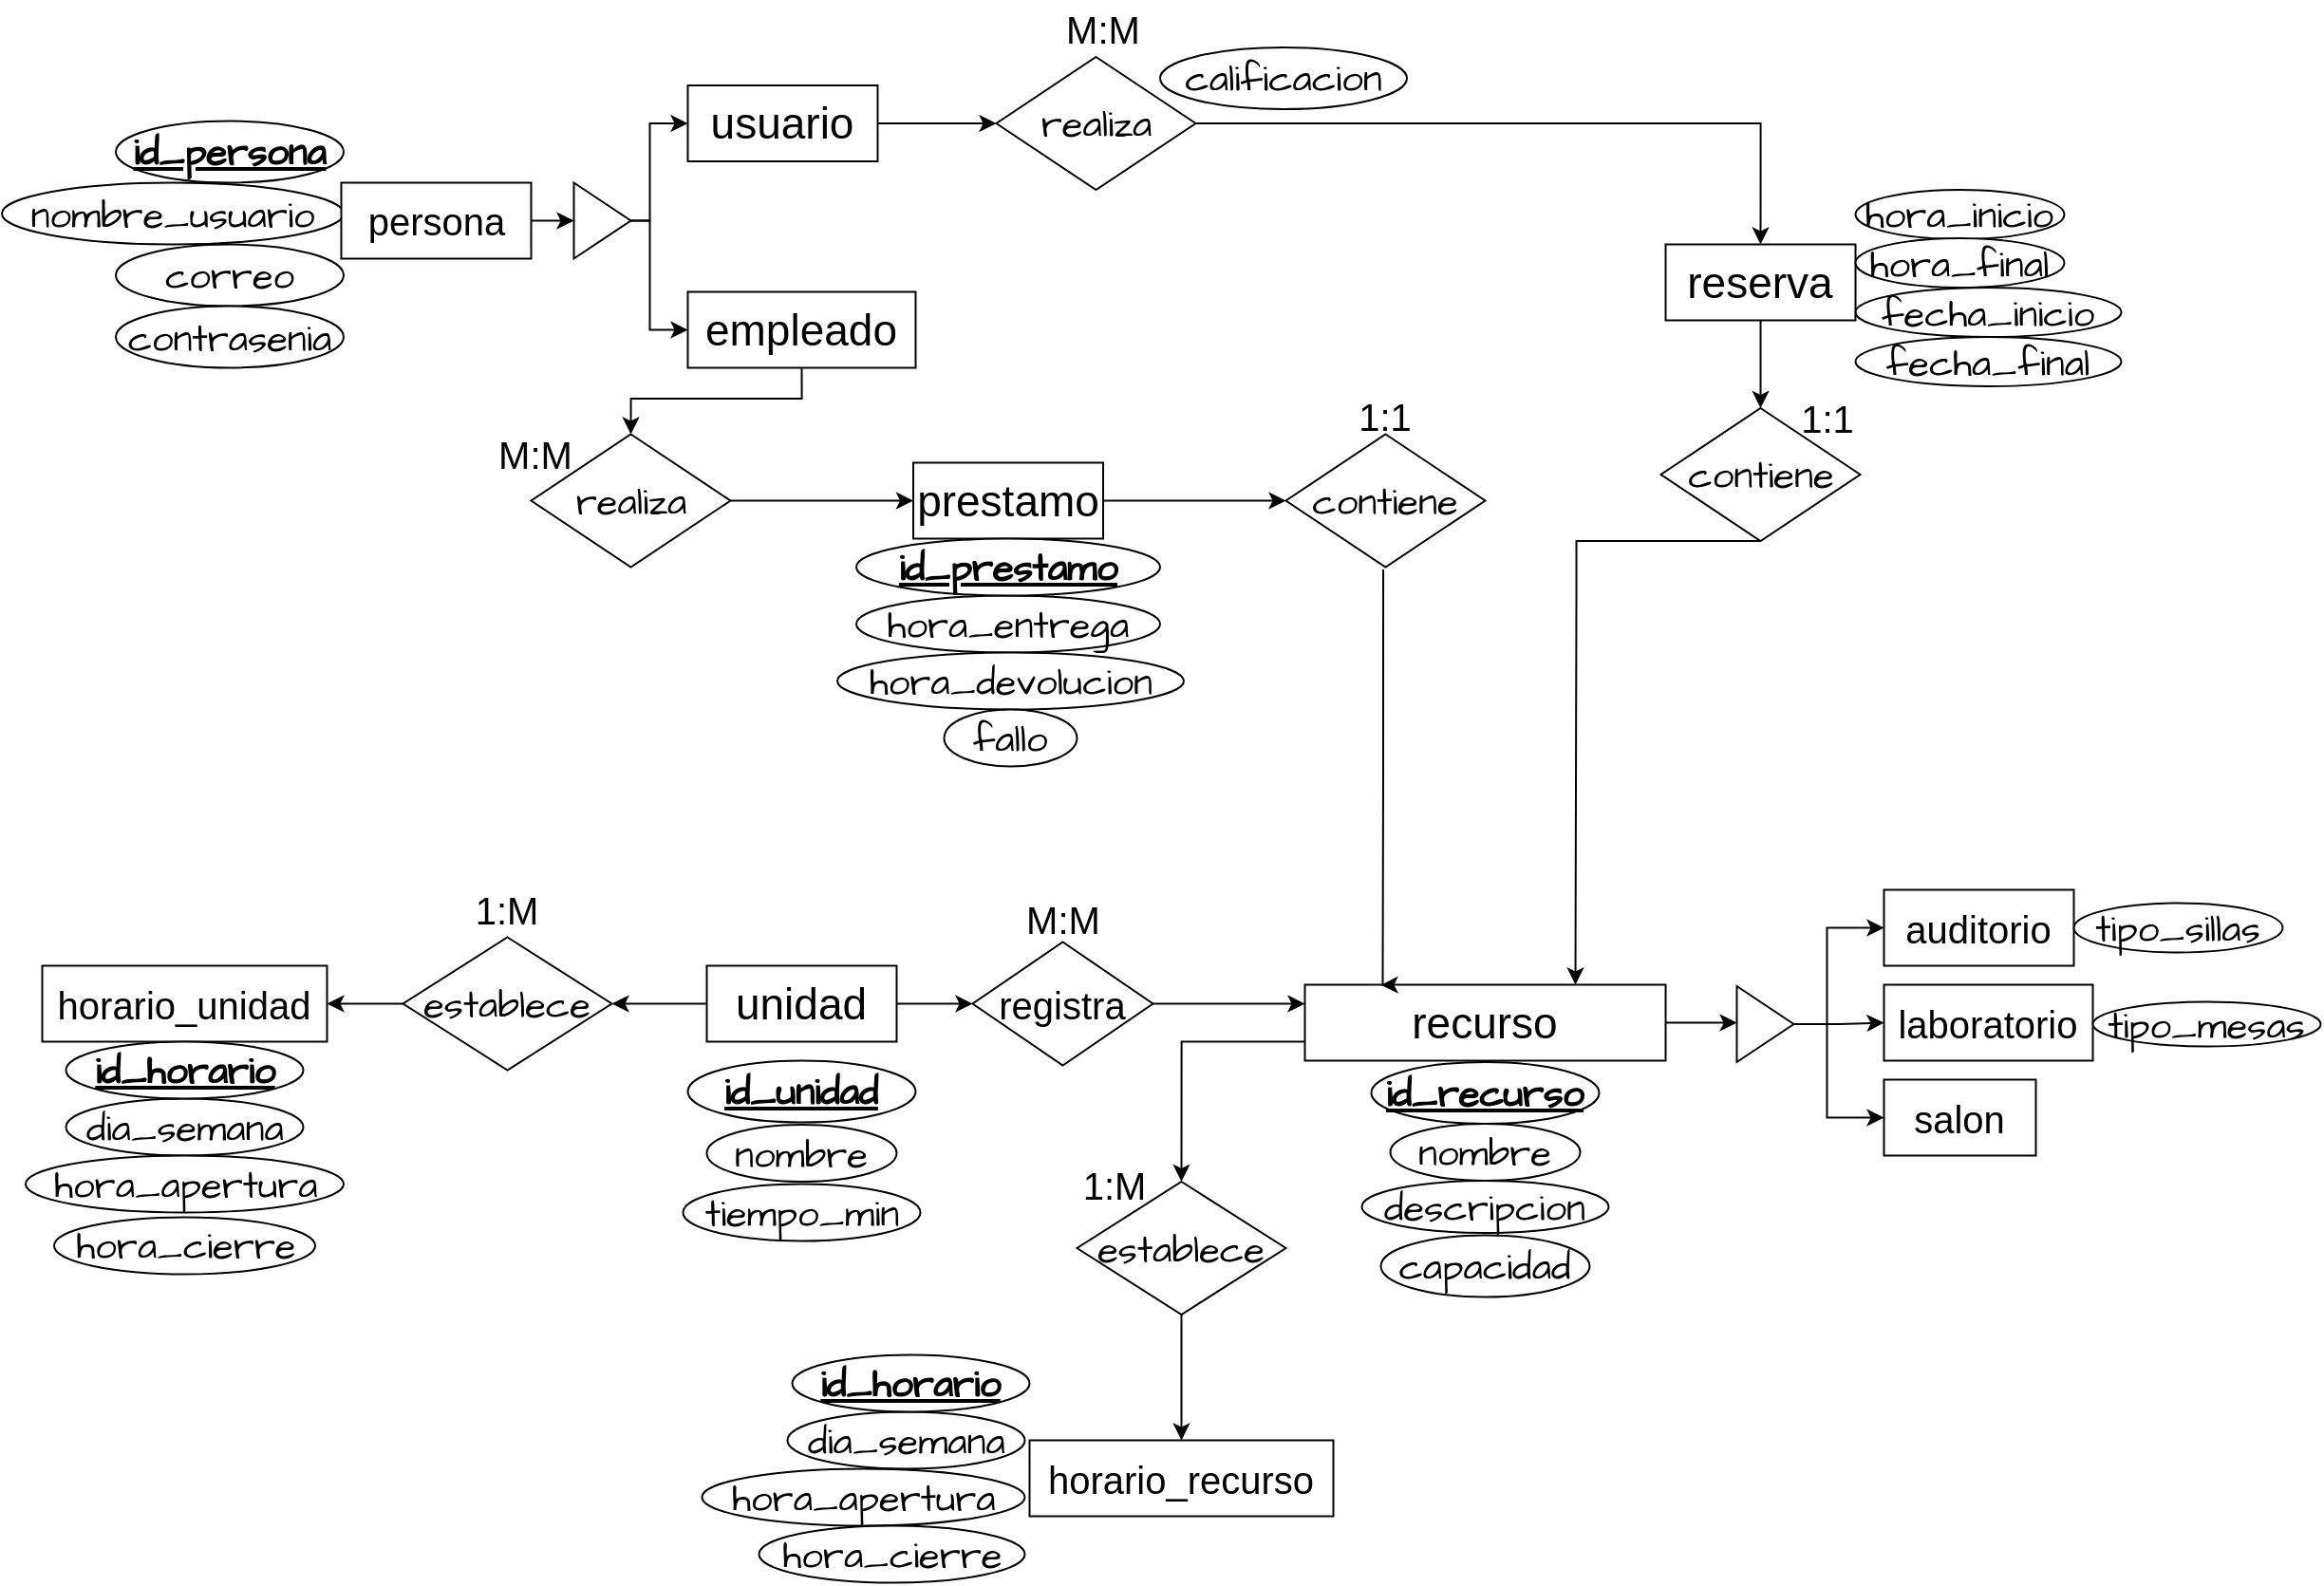 <mxfile version="22.1.5" type="device" pages="2">
  <diagram name="ER" id="OxHdGrjWC4HtzLj_jFQd">
    <mxGraphModel dx="1560" dy="697" grid="1" gridSize="10" guides="1" tooltips="1" connect="1" arrows="1" fold="1" page="1" pageScale="1" pageWidth="1000" pageHeight="900" math="0" shadow="0">
      <root>
        <mxCell id="Fdt8p3Iun5FcVABfMerW-0" />
        <mxCell id="Fdt8p3Iun5FcVABfMerW-1" parent="Fdt8p3Iun5FcVABfMerW-0" />
        <mxCell id="Fdt8p3Iun5FcVABfMerW-2" style="edgeStyle=orthogonalEdgeStyle;rounded=0;hachureGap=4;orthogonalLoop=1;jettySize=auto;html=1;entryX=0;entryY=0.5;entryDx=0;entryDy=0;fontFamily=Helvetica;fontSize=16;" edge="1" parent="Fdt8p3Iun5FcVABfMerW-1" source="Fdt8p3Iun5FcVABfMerW-4" target="Fdt8p3Iun5FcVABfMerW-9">
          <mxGeometry relative="1" as="geometry" />
        </mxCell>
        <mxCell id="Fdt8p3Iun5FcVABfMerW-3" style="edgeStyle=orthogonalEdgeStyle;rounded=0;hachureGap=4;orthogonalLoop=1;jettySize=auto;html=1;exitX=0;exitY=0.5;exitDx=0;exitDy=0;entryX=1;entryY=0.5;entryDx=0;entryDy=0;fontFamily=Architects Daughter;fontSource=https%3A%2F%2Ffonts.googleapis.com%2Fcss%3Ffamily%3DArchitects%2BDaughter;fontSize=16;" edge="1" parent="Fdt8p3Iun5FcVABfMerW-1" source="Fdt8p3Iun5FcVABfMerW-4" target="Fdt8p3Iun5FcVABfMerW-20">
          <mxGeometry relative="1" as="geometry" />
        </mxCell>
        <mxCell id="Fdt8p3Iun5FcVABfMerW-4" value="unidad" style="rounded=0;whiteSpace=wrap;html=1;hachureGap=4;fontFamily=Helvetica;fontSize=23;" vertex="1" parent="Fdt8p3Iun5FcVABfMerW-1">
          <mxGeometry x="391.25" y="528.75" width="100" height="40" as="geometry" />
        </mxCell>
        <mxCell id="Fdt8p3Iun5FcVABfMerW-5" style="edgeStyle=orthogonalEdgeStyle;rounded=0;hachureGap=4;orthogonalLoop=1;jettySize=auto;html=1;exitX=1;exitY=0.5;exitDx=0;exitDy=0;entryX=0;entryY=0.5;entryDx=0;entryDy=0;fontFamily=Architects Daughter;fontSource=https%3A%2F%2Ffonts.googleapis.com%2Fcss%3Ffamily%3DArchitects%2BDaughter;fontSize=16;" edge="1" parent="Fdt8p3Iun5FcVABfMerW-1" source="Fdt8p3Iun5FcVABfMerW-7" target="Fdt8p3Iun5FcVABfMerW-17">
          <mxGeometry relative="1" as="geometry" />
        </mxCell>
        <mxCell id="Fdt8p3Iun5FcVABfMerW-6" style="edgeStyle=orthogonalEdgeStyle;rounded=0;hachureGap=4;orthogonalLoop=1;jettySize=auto;html=1;exitX=0;exitY=0.75;exitDx=0;exitDy=0;entryX=0.5;entryY=0;entryDx=0;entryDy=0;fontFamily=Architects Daughter;fontSource=https%3A%2F%2Ffonts.googleapis.com%2Fcss%3Ffamily%3DArchitects%2BDaughter;fontSize=16;" edge="1" parent="Fdt8p3Iun5FcVABfMerW-1" source="Fdt8p3Iun5FcVABfMerW-7" target="Fdt8p3Iun5FcVABfMerW-23">
          <mxGeometry relative="1" as="geometry">
            <Array as="points">
              <mxPoint x="641.25" y="568.75" />
            </Array>
          </mxGeometry>
        </mxCell>
        <mxCell id="Fdt8p3Iun5FcVABfMerW-7" value="recurso" style="rounded=0;whiteSpace=wrap;html=1;hachureGap=4;fontFamily=Helvetica;fontSize=23;" vertex="1" parent="Fdt8p3Iun5FcVABfMerW-1">
          <mxGeometry x="706.25" y="538.75" width="190" height="40" as="geometry" />
        </mxCell>
        <mxCell id="Fdt8p3Iun5FcVABfMerW-8" style="edgeStyle=orthogonalEdgeStyle;rounded=0;hachureGap=4;orthogonalLoop=1;jettySize=auto;html=1;exitX=1;exitY=0.5;exitDx=0;exitDy=0;entryX=0;entryY=0.25;entryDx=0;entryDy=0;fontFamily=Helvetica;fontSize=16;" edge="1" parent="Fdt8p3Iun5FcVABfMerW-1" source="Fdt8p3Iun5FcVABfMerW-9" target="Fdt8p3Iun5FcVABfMerW-7">
          <mxGeometry relative="1" as="geometry" />
        </mxCell>
        <mxCell id="Fdt8p3Iun5FcVABfMerW-9" value="registra" style="rhombus;whiteSpace=wrap;html=1;hachureGap=4;fontFamily=Helvetica;fontSize=20;rounded=0;" vertex="1" parent="Fdt8p3Iun5FcVABfMerW-1">
          <mxGeometry x="531.25" y="516.25" width="95" height="65" as="geometry" />
        </mxCell>
        <mxCell id="Fdt8p3Iun5FcVABfMerW-10" value="M:M" style="text;html=1;align=center;verticalAlign=middle;whiteSpace=wrap;rounded=0;fontSize=20;fontFamily=Helvetica;" vertex="1" parent="Fdt8p3Iun5FcVABfMerW-1">
          <mxGeometry x="548.75" y="488.75" width="60" height="30" as="geometry" />
        </mxCell>
        <mxCell id="Fdt8p3Iun5FcVABfMerW-11" value="auditorio" style="rounded=0;whiteSpace=wrap;html=1;hachureGap=4;fontFamily=Helvetica;fontSize=20;" vertex="1" parent="Fdt8p3Iun5FcVABfMerW-1">
          <mxGeometry x="1011.25" y="488.75" width="100" height="40" as="geometry" />
        </mxCell>
        <mxCell id="Fdt8p3Iun5FcVABfMerW-12" value="salon" style="rounded=0;whiteSpace=wrap;html=1;hachureGap=4;fontFamily=Helvetica;fontSize=20;" vertex="1" parent="Fdt8p3Iun5FcVABfMerW-1">
          <mxGeometry x="1011.25" y="588.75" width="80" height="40" as="geometry" />
        </mxCell>
        <mxCell id="Fdt8p3Iun5FcVABfMerW-13" value="laboratorio" style="rounded=0;whiteSpace=wrap;html=1;hachureGap=4;fontFamily=Helvetica;fontSize=20;" vertex="1" parent="Fdt8p3Iun5FcVABfMerW-1">
          <mxGeometry x="1011.25" y="538.75" width="110" height="40" as="geometry" />
        </mxCell>
        <mxCell id="-EgwV7YAkDDysSDa80SV-2" style="edgeStyle=orthogonalEdgeStyle;rounded=0;orthogonalLoop=1;jettySize=auto;html=1;exitX=1;exitY=0.5;exitDx=0;exitDy=0;entryX=0;entryY=0.5;entryDx=0;entryDy=0;" edge="1" parent="Fdt8p3Iun5FcVABfMerW-1" source="Fdt8p3Iun5FcVABfMerW-17" target="Fdt8p3Iun5FcVABfMerW-11">
          <mxGeometry relative="1" as="geometry">
            <Array as="points">
              <mxPoint x="981.25" y="560" />
              <mxPoint x="981.25" y="509" />
            </Array>
          </mxGeometry>
        </mxCell>
        <mxCell id="UYdT5KM9B5tP5GZX3k2u-0" style="edgeStyle=orthogonalEdgeStyle;rounded=0;orthogonalLoop=1;jettySize=auto;html=1;exitX=1;exitY=0.5;exitDx=0;exitDy=0;entryX=0;entryY=0.5;entryDx=0;entryDy=0;" edge="1" parent="Fdt8p3Iun5FcVABfMerW-1" source="Fdt8p3Iun5FcVABfMerW-17" target="Fdt8p3Iun5FcVABfMerW-13">
          <mxGeometry relative="1" as="geometry" />
        </mxCell>
        <mxCell id="UYdT5KM9B5tP5GZX3k2u-1" style="edgeStyle=orthogonalEdgeStyle;rounded=0;orthogonalLoop=1;jettySize=auto;html=1;exitX=1;exitY=0.5;exitDx=0;exitDy=0;entryX=0;entryY=0.5;entryDx=0;entryDy=0;" edge="1" parent="Fdt8p3Iun5FcVABfMerW-1" source="Fdt8p3Iun5FcVABfMerW-17" target="Fdt8p3Iun5FcVABfMerW-12">
          <mxGeometry relative="1" as="geometry">
            <Array as="points">
              <mxPoint x="981.25" y="560" />
              <mxPoint x="981.25" y="609" />
            </Array>
          </mxGeometry>
        </mxCell>
        <mxCell id="Fdt8p3Iun5FcVABfMerW-17" value="" style="triangle;whiteSpace=wrap;html=1;hachureGap=4;fontFamily=Architects Daughter;fontSource=https%3A%2F%2Ffonts.googleapis.com%2Fcss%3Ffamily%3DArchitects%2BDaughter;fontSize=20;rotation=0;rounded=0;" vertex="1" parent="Fdt8p3Iun5FcVABfMerW-1">
          <mxGeometry x="933.75" y="539.5" width="30" height="40" as="geometry" />
        </mxCell>
        <mxCell id="Fdt8p3Iun5FcVABfMerW-18" value="horario_recurso" style="rounded=0;whiteSpace=wrap;html=1;hachureGap=4;fontFamily=Helvetica;fontSize=20;" vertex="1" parent="Fdt8p3Iun5FcVABfMerW-1">
          <mxGeometry x="561.25" y="778.75" width="160" height="40" as="geometry" />
        </mxCell>
        <mxCell id="Fdt8p3Iun5FcVABfMerW-19" style="edgeStyle=orthogonalEdgeStyle;rounded=0;hachureGap=4;orthogonalLoop=1;jettySize=auto;html=1;entryX=1;entryY=0.5;entryDx=0;entryDy=0;fontFamily=Architects Daughter;fontSource=https%3A%2F%2Ffonts.googleapis.com%2Fcss%3Ffamily%3DArchitects%2BDaughter;fontSize=16;" edge="1" parent="Fdt8p3Iun5FcVABfMerW-1" source="Fdt8p3Iun5FcVABfMerW-20" target="_LIqgTDhozhLzIGRH-Xo-0">
          <mxGeometry relative="1" as="geometry" />
        </mxCell>
        <mxCell id="Fdt8p3Iun5FcVABfMerW-20" value="establece" style="rhombus;whiteSpace=wrap;html=1;hachureGap=4;fontFamily=Architects Daughter;fontSource=https%3A%2F%2Ffonts.googleapis.com%2Fcss%3Ffamily%3DArchitects%2BDaughter;fontSize=20;rounded=0;" vertex="1" parent="Fdt8p3Iun5FcVABfMerW-1">
          <mxGeometry x="231.25" y="513.75" width="110" height="70" as="geometry" />
        </mxCell>
        <mxCell id="Fdt8p3Iun5FcVABfMerW-21" value="1:M" style="text;html=1;align=center;verticalAlign=middle;whiteSpace=wrap;rounded=0;fontSize=20;fontFamily=Helvetica;" vertex="1" parent="Fdt8p3Iun5FcVABfMerW-1">
          <mxGeometry x="256.25" y="483.75" width="60" height="30" as="geometry" />
        </mxCell>
        <mxCell id="Fdt8p3Iun5FcVABfMerW-22" style="edgeStyle=orthogonalEdgeStyle;rounded=0;hachureGap=4;orthogonalLoop=1;jettySize=auto;html=1;exitX=0.5;exitY=1;exitDx=0;exitDy=0;entryX=0.5;entryY=0;entryDx=0;entryDy=0;fontFamily=Architects Daughter;fontSource=https%3A%2F%2Ffonts.googleapis.com%2Fcss%3Ffamily%3DArchitects%2BDaughter;fontSize=16;" edge="1" parent="Fdt8p3Iun5FcVABfMerW-1" source="Fdt8p3Iun5FcVABfMerW-23" target="Fdt8p3Iun5FcVABfMerW-18">
          <mxGeometry relative="1" as="geometry" />
        </mxCell>
        <mxCell id="Fdt8p3Iun5FcVABfMerW-23" value="establece" style="rhombus;whiteSpace=wrap;html=1;hachureGap=4;fontFamily=Architects Daughter;fontSource=https%3A%2F%2Ffonts.googleapis.com%2Fcss%3Ffamily%3DArchitects%2BDaughter;fontSize=20;rounded=0;" vertex="1" parent="Fdt8p3Iun5FcVABfMerW-1">
          <mxGeometry x="586.25" y="642.5" width="110" height="70" as="geometry" />
        </mxCell>
        <mxCell id="Fdt8p3Iun5FcVABfMerW-24" value="1:M" style="text;html=1;align=center;verticalAlign=middle;whiteSpace=wrap;rounded=0;fontSize=20;fontFamily=Helvetica;" vertex="1" parent="Fdt8p3Iun5FcVABfMerW-1">
          <mxGeometry x="576.25" y="628.75" width="60" height="30" as="geometry" />
        </mxCell>
        <mxCell id="Fdt8p3Iun5FcVABfMerW-25" value="dia_semana" style="ellipse;whiteSpace=wrap;html=1;hachureGap=4;fontFamily=Architects Daughter;fontSource=https%3A%2F%2Ffonts.googleapis.com%2Fcss%3Ffamily%3DArchitects%2BDaughter;fontSize=20;rounded=0;" vertex="1" parent="Fdt8p3Iun5FcVABfMerW-1">
          <mxGeometry x="433.75" y="763.75" width="125" height="30" as="geometry" />
        </mxCell>
        <mxCell id="Fdt8p3Iun5FcVABfMerW-26" value="hora_apertura" style="ellipse;whiteSpace=wrap;html=1;hachureGap=4;fontFamily=Architects Daughter;fontSource=https%3A%2F%2Ffonts.googleapis.com%2Fcss%3Ffamily%3DArchitects%2BDaughter;fontSize=20;rounded=0;" vertex="1" parent="Fdt8p3Iun5FcVABfMerW-1">
          <mxGeometry x="388.75" y="793.75" width="170" height="30" as="geometry" />
        </mxCell>
        <mxCell id="Fdt8p3Iun5FcVABfMerW-27" value="hora_cierre" style="ellipse;whiteSpace=wrap;html=1;hachureGap=4;fontFamily=Architects Daughter;fontSource=https%3A%2F%2Ffonts.googleapis.com%2Fcss%3Ffamily%3DArchitects%2BDaughter;fontSize=20;rounded=0;" vertex="1" parent="Fdt8p3Iun5FcVABfMerW-1">
          <mxGeometry x="418.75" y="823.75" width="140" height="30" as="geometry" />
        </mxCell>
        <mxCell id="Fdt8p3Iun5FcVABfMerW-28" value="tiempo_min" style="ellipse;whiteSpace=wrap;html=1;hachureGap=4;fontFamily=Architects Daughter;fontSource=https%3A%2F%2Ffonts.googleapis.com%2Fcss%3Ffamily%3DArchitects%2BDaughter;fontSize=20;rounded=0;" vertex="1" parent="Fdt8p3Iun5FcVABfMerW-1">
          <mxGeometry x="378.75" y="643.75" width="125" height="30" as="geometry" />
        </mxCell>
        <mxCell id="Fdt8p3Iun5FcVABfMerW-29" value="id_recurso" style="ellipse;whiteSpace=wrap;html=1;hachureGap=4;fontFamily=Architects Daughter;fontSource=https%3A%2F%2Ffonts.googleapis.com%2Fcss%3Ffamily%3DArchitects%2BDaughter;fontSize=20;fontStyle=5;rounded=0;" vertex="1" parent="Fdt8p3Iun5FcVABfMerW-1">
          <mxGeometry x="741.25" y="579.5" width="120" height="32.5" as="geometry" />
        </mxCell>
        <mxCell id="Fdt8p3Iun5FcVABfMerW-30" value="nombre" style="ellipse;whiteSpace=wrap;html=1;hachureGap=4;fontFamily=Architects Daughter;fontSource=https%3A%2F%2Ffonts.googleapis.com%2Fcss%3Ffamily%3DArchitects%2BDaughter;fontSize=20;rounded=0;" vertex="1" parent="Fdt8p3Iun5FcVABfMerW-1">
          <mxGeometry x="751.25" y="612" width="100" height="30" as="geometry" />
        </mxCell>
        <mxCell id="Fdt8p3Iun5FcVABfMerW-31" value="descripcion" style="ellipse;whiteSpace=wrap;html=1;hachureGap=4;fontFamily=Architects Daughter;fontSource=https%3A%2F%2Ffonts.googleapis.com%2Fcss%3Ffamily%3DArchitects%2BDaughter;fontSize=20;rounded=0;" vertex="1" parent="Fdt8p3Iun5FcVABfMerW-1">
          <mxGeometry x="736.25" y="642" width="130" height="27.5" as="geometry" />
        </mxCell>
        <mxCell id="Fdt8p3Iun5FcVABfMerW-32" value="capacidad" style="ellipse;whiteSpace=wrap;html=1;hachureGap=4;fontFamily=Architects Daughter;fontSource=https%3A%2F%2Ffonts.googleapis.com%2Fcss%3Ffamily%3DArchitects%2BDaughter;fontSize=20;rounded=0;" vertex="1" parent="Fdt8p3Iun5FcVABfMerW-1">
          <mxGeometry x="746.25" y="670.75" width="110" height="32.5" as="geometry" />
        </mxCell>
        <mxCell id="Fdt8p3Iun5FcVABfMerW-33" value="tipo_sillas" style="ellipse;whiteSpace=wrap;html=1;hachureGap=4;fontFamily=Architects Daughter;fontSource=https%3A%2F%2Ffonts.googleapis.com%2Fcss%3Ffamily%3DArchitects%2BDaughter;fontSize=20;rounded=0;" vertex="1" parent="Fdt8p3Iun5FcVABfMerW-1">
          <mxGeometry x="1111.25" y="495.75" width="110" height="26" as="geometry" />
        </mxCell>
        <mxCell id="Fdt8p3Iun5FcVABfMerW-34" value="tipo_mesas" style="ellipse;whiteSpace=wrap;html=1;hachureGap=4;fontFamily=Architects Daughter;fontSource=https%3A%2F%2Ffonts.googleapis.com%2Fcss%3Ffamily%3DArchitects%2BDaughter;fontSize=20;rounded=0;" vertex="1" parent="Fdt8p3Iun5FcVABfMerW-1">
          <mxGeometry x="1121.25" y="547.75" width="120" height="23.5" as="geometry" />
        </mxCell>
        <mxCell id="Fdt8p3Iun5FcVABfMerW-35" style="edgeStyle=orthogonalEdgeStyle;rounded=0;hachureGap=4;orthogonalLoop=1;jettySize=auto;html=1;exitX=1;exitY=0.5;exitDx=0;exitDy=0;fontFamily=Architects Daughter;fontSource=https%3A%2F%2Ffonts.googleapis.com%2Fcss%3Ffamily%3DArchitects%2BDaughter;fontSize=16;entryX=0;entryY=0.5;entryDx=0;entryDy=0;" edge="1" parent="Fdt8p3Iun5FcVABfMerW-1" source="Fdt8p3Iun5FcVABfMerW-37" target="Fdt8p3Iun5FcVABfMerW-42">
          <mxGeometry relative="1" as="geometry">
            <Array as="points" />
          </mxGeometry>
        </mxCell>
        <mxCell id="Fdt8p3Iun5FcVABfMerW-37" value="usuario" style="rounded=0;whiteSpace=wrap;html=1;hachureGap=4;fontFamily=Helvetica;fontSize=23;" vertex="1" parent="Fdt8p3Iun5FcVABfMerW-1">
          <mxGeometry x="381.25" y="65" width="100" height="40" as="geometry" />
        </mxCell>
        <mxCell id="Fdt8p3Iun5FcVABfMerW-38" value="id_unidad" style="ellipse;whiteSpace=wrap;html=1;hachureGap=4;fontFamily=Architects Daughter;fontSource=https%3A%2F%2Ffonts.googleapis.com%2Fcss%3Ffamily%3DArchitects%2BDaughter;fontSize=20;fontStyle=5;rounded=0;" vertex="1" parent="Fdt8p3Iun5FcVABfMerW-1">
          <mxGeometry x="381.25" y="578.75" width="120" height="32.5" as="geometry" />
        </mxCell>
        <mxCell id="Fdt8p3Iun5FcVABfMerW-39" value="nombre" style="ellipse;whiteSpace=wrap;html=1;hachureGap=4;fontFamily=Architects Daughter;fontSource=https%3A%2F%2Ffonts.googleapis.com%2Fcss%3Ffamily%3DArchitects%2BDaughter;fontSize=20;rounded=0;" vertex="1" parent="Fdt8p3Iun5FcVABfMerW-1">
          <mxGeometry x="391.25" y="612.5" width="100" height="30" as="geometry" />
        </mxCell>
        <mxCell id="Fdt8p3Iun5FcVABfMerW-40" value="calificacion" style="ellipse;whiteSpace=wrap;html=1;hachureGap=4;fontFamily=Architects Daughter;fontSource=https%3A%2F%2Ffonts.googleapis.com%2Fcss%3Ffamily%3DArchitects%2BDaughter;fontSize=20;rounded=0;" vertex="1" parent="Fdt8p3Iun5FcVABfMerW-1">
          <mxGeometry x="630" y="45" width="130" height="32.5" as="geometry" />
        </mxCell>
        <mxCell id="Fdt8p3Iun5FcVABfMerW-41" style="edgeStyle=orthogonalEdgeStyle;rounded=0;hachureGap=4;orthogonalLoop=1;jettySize=auto;html=1;exitX=1;exitY=0.5;exitDx=0;exitDy=0;entryX=0.5;entryY=0;entryDx=0;entryDy=0;fontFamily=Architects Daughter;fontSource=https%3A%2F%2Ffonts.googleapis.com%2Fcss%3Ffamily%3DArchitects%2BDaughter;fontSize=16;" edge="1" parent="Fdt8p3Iun5FcVABfMerW-1" source="Fdt8p3Iun5FcVABfMerW-42" target="Fdt8p3Iun5FcVABfMerW-63">
          <mxGeometry relative="1" as="geometry">
            <Array as="points">
              <mxPoint x="946.25" y="85" />
            </Array>
          </mxGeometry>
        </mxCell>
        <mxCell id="Fdt8p3Iun5FcVABfMerW-42" value="realiza" style="rhombus;whiteSpace=wrap;html=1;hachureGap=4;fontFamily=Architects Daughter;fontSource=https%3A%2F%2Ffonts.googleapis.com%2Fcss%3Ffamily%3DArchitects%2BDaughter;fontSize=20;rounded=0;" vertex="1" parent="Fdt8p3Iun5FcVABfMerW-1">
          <mxGeometry x="543.75" y="50" width="105" height="70" as="geometry" />
        </mxCell>
        <mxCell id="Fdt8p3Iun5FcVABfMerW-43" value="1:1" style="text;html=1;align=center;verticalAlign=middle;whiteSpace=wrap;rounded=0;fontSize=20;fontFamily=Helvetica;" vertex="1" parent="Fdt8p3Iun5FcVABfMerW-1">
          <mxGeometry x="963.75" y="230" width="35" height="20" as="geometry" />
        </mxCell>
        <mxCell id="Fdt8p3Iun5FcVABfMerW-44" value="id_persona" style="ellipse;whiteSpace=wrap;html=1;hachureGap=4;fontFamily=Architects Daughter;fontSource=https%3A%2F%2Ffonts.googleapis.com%2Fcss%3Ffamily%3DArchitects%2BDaughter;fontSize=20;fontStyle=5;rounded=0;" vertex="1" parent="Fdt8p3Iun5FcVABfMerW-1">
          <mxGeometry x="80" y="83.75" width="120" height="32.5" as="geometry" />
        </mxCell>
        <mxCell id="Fdt8p3Iun5FcVABfMerW-45" value="nombre_usuario" style="ellipse;whiteSpace=wrap;html=1;hachureGap=4;fontFamily=Architects Daughter;fontSource=https%3A%2F%2Ffonts.googleapis.com%2Fcss%3Ffamily%3DArchitects%2BDaughter;fontSize=20;rounded=0;" vertex="1" parent="Fdt8p3Iun5FcVABfMerW-1">
          <mxGeometry x="20" y="116.25" width="180" height="32.5" as="geometry" />
        </mxCell>
        <mxCell id="Fdt8p3Iun5FcVABfMerW-46" value="correo" style="ellipse;whiteSpace=wrap;html=1;hachureGap=4;fontFamily=Architects Daughter;fontSource=https%3A%2F%2Ffonts.googleapis.com%2Fcss%3Ffamily%3DArchitects%2BDaughter;fontSize=20;rounded=0;" vertex="1" parent="Fdt8p3Iun5FcVABfMerW-1">
          <mxGeometry x="80" y="148.75" width="120" height="32.5" as="geometry" />
        </mxCell>
        <mxCell id="-EgwV7YAkDDysSDa80SV-0" style="edgeStyle=orthogonalEdgeStyle;rounded=0;orthogonalLoop=1;jettySize=auto;html=1;exitX=1;exitY=0.5;exitDx=0;exitDy=0;entryX=0;entryY=0.5;entryDx=0;entryDy=0;" edge="1" parent="Fdt8p3Iun5FcVABfMerW-1" source="Fdt8p3Iun5FcVABfMerW-48" target="Fdt8p3Iun5FcVABfMerW-53">
          <mxGeometry relative="1" as="geometry" />
        </mxCell>
        <mxCell id="Fdt8p3Iun5FcVABfMerW-48" value="persona" style="rounded=0;whiteSpace=wrap;html=1;hachureGap=4;fontFamily=Helvetica;fontSize=20;" vertex="1" parent="Fdt8p3Iun5FcVABfMerW-1">
          <mxGeometry x="198.75" y="116.25" width="100" height="40" as="geometry" />
        </mxCell>
        <mxCell id="Fdt8p3Iun5FcVABfMerW-49" style="edgeStyle=orthogonalEdgeStyle;rounded=0;hachureGap=4;orthogonalLoop=1;jettySize=auto;html=1;exitX=0.5;exitY=1;exitDx=0;exitDy=0;entryX=0.5;entryY=0;entryDx=0;entryDy=0;fontFamily=Architects Daughter;fontSource=https%3A%2F%2Ffonts.googleapis.com%2Fcss%3Ffamily%3DArchitects%2BDaughter;fontSize=16;" edge="1" parent="Fdt8p3Iun5FcVABfMerW-1" source="Fdt8p3Iun5FcVABfMerW-50" target="Fdt8p3Iun5FcVABfMerW-57">
          <mxGeometry relative="1" as="geometry">
            <Array as="points">
              <mxPoint x="441.25" y="230" />
              <mxPoint x="351.25" y="230" />
            </Array>
          </mxGeometry>
        </mxCell>
        <mxCell id="Fdt8p3Iun5FcVABfMerW-50" value="empleado" style="rounded=0;whiteSpace=wrap;html=1;hachureGap=4;fontFamily=Helvetica;fontSize=23;" vertex="1" parent="Fdt8p3Iun5FcVABfMerW-1">
          <mxGeometry x="381.25" y="173.75" width="120" height="40" as="geometry" />
        </mxCell>
        <mxCell id="Fdt8p3Iun5FcVABfMerW-51" style="edgeStyle=orthogonalEdgeStyle;rounded=0;hachureGap=4;orthogonalLoop=1;jettySize=auto;html=1;exitX=1;exitY=0.5;exitDx=0;exitDy=0;entryX=0;entryY=0.5;entryDx=0;entryDy=0;fontFamily=Architects Daughter;fontSource=https%3A%2F%2Ffonts.googleapis.com%2Fcss%3Ffamily%3DArchitects%2BDaughter;fontSize=16;" edge="1" parent="Fdt8p3Iun5FcVABfMerW-1" source="Fdt8p3Iun5FcVABfMerW-53" target="Fdt8p3Iun5FcVABfMerW-50">
          <mxGeometry relative="1" as="geometry">
            <Array as="points">
              <mxPoint x="361.25" y="136" />
              <mxPoint x="361.25" y="194" />
            </Array>
          </mxGeometry>
        </mxCell>
        <mxCell id="Fdt8p3Iun5FcVABfMerW-52" style="edgeStyle=orthogonalEdgeStyle;rounded=0;hachureGap=4;orthogonalLoop=1;jettySize=auto;html=1;exitX=1;exitY=0.5;exitDx=0;exitDy=0;entryX=0;entryY=0.5;entryDx=0;entryDy=0;fontFamily=Architects Daughter;fontSource=https%3A%2F%2Ffonts.googleapis.com%2Fcss%3Ffamily%3DArchitects%2BDaughter;fontSize=16;" edge="1" parent="Fdt8p3Iun5FcVABfMerW-1" source="Fdt8p3Iun5FcVABfMerW-53" target="Fdt8p3Iun5FcVABfMerW-37">
          <mxGeometry relative="1" as="geometry">
            <Array as="points">
              <mxPoint x="361.25" y="136" />
              <mxPoint x="361.25" y="85" />
            </Array>
          </mxGeometry>
        </mxCell>
        <mxCell id="Fdt8p3Iun5FcVABfMerW-53" value="" style="triangle;whiteSpace=wrap;html=1;hachureGap=4;fontFamily=Architects Daughter;fontSource=https%3A%2F%2Ffonts.googleapis.com%2Fcss%3Ffamily%3DArchitects%2BDaughter;fontSize=20;rotation=0;rounded=0;" vertex="1" parent="Fdt8p3Iun5FcVABfMerW-1">
          <mxGeometry x="321.25" y="116.25" width="30" height="40" as="geometry" />
        </mxCell>
        <mxCell id="Fdt8p3Iun5FcVABfMerW-54" value="hora_entrega" style="ellipse;whiteSpace=wrap;html=1;hachureGap=4;fontFamily=Architects Daughter;fontSource=https%3A%2F%2Ffonts.googleapis.com%2Fcss%3Ffamily%3DArchitects%2BDaughter;fontSize=20;rounded=0;" vertex="1" parent="Fdt8p3Iun5FcVABfMerW-1">
          <mxGeometry x="470" y="333.75" width="160" height="30" as="geometry" />
        </mxCell>
        <mxCell id="Fdt8p3Iun5FcVABfMerW-55" value="hora_devolucion" style="ellipse;whiteSpace=wrap;html=1;hachureGap=4;fontFamily=Architects Daughter;fontSource=https%3A%2F%2Ffonts.googleapis.com%2Fcss%3Ffamily%3DArchitects%2BDaughter;fontSize=20;rounded=0;" vertex="1" parent="Fdt8p3Iun5FcVABfMerW-1">
          <mxGeometry x="460" y="363.75" width="182.5" height="30" as="geometry" />
        </mxCell>
        <mxCell id="Fdt8p3Iun5FcVABfMerW-56" style="edgeStyle=orthogonalEdgeStyle;rounded=0;hachureGap=4;orthogonalLoop=1;jettySize=auto;html=1;exitX=1;exitY=0.5;exitDx=0;exitDy=0;entryX=0;entryY=0.5;entryDx=0;entryDy=0;fontFamily=Architects Daughter;fontSource=https%3A%2F%2Ffonts.googleapis.com%2Fcss%3Ffamily%3DArchitects%2BDaughter;fontSize=16;" edge="1" parent="Fdt8p3Iun5FcVABfMerW-1" source="Fdt8p3Iun5FcVABfMerW-57" target="Fdt8p3Iun5FcVABfMerW-67">
          <mxGeometry relative="1" as="geometry" />
        </mxCell>
        <mxCell id="Fdt8p3Iun5FcVABfMerW-57" value="realiza" style="rhombus;whiteSpace=wrap;html=1;hachureGap=4;fontFamily=Architects Daughter;fontSource=https%3A%2F%2Ffonts.googleapis.com%2Fcss%3Ffamily%3DArchitects%2BDaughter;fontSize=20;rounded=0;" vertex="1" parent="Fdt8p3Iun5FcVABfMerW-1">
          <mxGeometry x="298.75" y="248.75" width="105" height="70" as="geometry" />
        </mxCell>
        <mxCell id="Fdt8p3Iun5FcVABfMerW-58" value="M:M" style="text;html=1;align=center;verticalAlign=middle;whiteSpace=wrap;rounded=0;fontSize=20;fontFamily=Helvetica;" vertex="1" parent="Fdt8p3Iun5FcVABfMerW-1">
          <mxGeometry x="570" y="20" width="60" height="30" as="geometry" />
        </mxCell>
        <mxCell id="Fdt8p3Iun5FcVABfMerW-61" value="M:M" style="text;html=1;align=center;verticalAlign=middle;whiteSpace=wrap;rounded=0;fontSize=20;fontFamily=Helvetica;" vertex="1" parent="Fdt8p3Iun5FcVABfMerW-1">
          <mxGeometry x="271.25" y="243.75" width="60" height="30" as="geometry" />
        </mxCell>
        <mxCell id="-EgwV7YAkDDysSDa80SV-1" style="edgeStyle=orthogonalEdgeStyle;rounded=0;orthogonalLoop=1;jettySize=auto;html=1;exitX=0.5;exitY=1;exitDx=0;exitDy=0;entryX=0.5;entryY=0;entryDx=0;entryDy=0;" edge="1" parent="Fdt8p3Iun5FcVABfMerW-1" source="Fdt8p3Iun5FcVABfMerW-63" target="Fdt8p3Iun5FcVABfMerW-69">
          <mxGeometry relative="1" as="geometry" />
        </mxCell>
        <mxCell id="Fdt8p3Iun5FcVABfMerW-63" value="reserva" style="rounded=0;whiteSpace=wrap;html=1;hachureGap=4;fontFamily=Helvetica;fontSize=23;" vertex="1" parent="Fdt8p3Iun5FcVABfMerW-1">
          <mxGeometry x="896.25" y="148.75" width="100" height="40" as="geometry" />
        </mxCell>
        <mxCell id="UYdT5KM9B5tP5GZX3k2u-2" style="edgeStyle=orthogonalEdgeStyle;rounded=0;orthogonalLoop=1;jettySize=auto;html=1;exitX=0.5;exitY=1;exitDx=0;exitDy=0;entryX=0.217;entryY=0.004;entryDx=0;entryDy=0;entryPerimeter=0;" edge="1" parent="Fdt8p3Iun5FcVABfMerW-1">
          <mxGeometry relative="1" as="geometry">
            <mxPoint x="747.52" y="320" as="sourcePoint" />
            <mxPoint x="746.25" y="538.91" as="targetPoint" />
            <Array as="points">
              <mxPoint x="747.25" y="429" />
              <mxPoint x="747.25" y="429" />
              <mxPoint x="747.25" y="539" />
            </Array>
          </mxGeometry>
        </mxCell>
        <mxCell id="Fdt8p3Iun5FcVABfMerW-65" value="contiene" style="rhombus;whiteSpace=wrap;html=1;hachureGap=4;fontFamily=Architects Daughter;fontSource=https%3A%2F%2Ffonts.googleapis.com%2Fcss%3Ffamily%3DArchitects%2BDaughter;fontSize=20;rounded=0;" vertex="1" parent="Fdt8p3Iun5FcVABfMerW-1">
          <mxGeometry x="696.25" y="248.75" width="105" height="70" as="geometry" />
        </mxCell>
        <mxCell id="Fdt8p3Iun5FcVABfMerW-66" style="edgeStyle=orthogonalEdgeStyle;rounded=0;hachureGap=4;orthogonalLoop=1;jettySize=auto;html=1;exitX=1;exitY=0.5;exitDx=0;exitDy=0;entryX=0;entryY=0.5;entryDx=0;entryDy=0;fontFamily=Architects Daughter;fontSource=https%3A%2F%2Ffonts.googleapis.com%2Fcss%3Ffamily%3DArchitects%2BDaughter;fontSize=16;" edge="1" parent="Fdt8p3Iun5FcVABfMerW-1" source="Fdt8p3Iun5FcVABfMerW-67" target="Fdt8p3Iun5FcVABfMerW-65">
          <mxGeometry relative="1" as="geometry" />
        </mxCell>
        <mxCell id="Fdt8p3Iun5FcVABfMerW-67" value="prestamo" style="rounded=0;whiteSpace=wrap;html=1;hachureGap=4;fontFamily=Helvetica;fontSize=23;" vertex="1" parent="Fdt8p3Iun5FcVABfMerW-1">
          <mxGeometry x="500" y="263.75" width="100" height="40" as="geometry" />
        </mxCell>
        <mxCell id="Fdt8p3Iun5FcVABfMerW-68" style="edgeStyle=orthogonalEdgeStyle;rounded=0;hachureGap=4;orthogonalLoop=1;jettySize=auto;html=1;entryX=0.75;entryY=0;entryDx=0;entryDy=0;fontFamily=Architects Daughter;fontSource=https%3A%2F%2Ffonts.googleapis.com%2Fcss%3Ffamily%3DArchitects%2BDaughter;fontSize=16;exitX=0.5;exitY=1;exitDx=0;exitDy=0;" edge="1" parent="Fdt8p3Iun5FcVABfMerW-1" source="Fdt8p3Iun5FcVABfMerW-69" target="Fdt8p3Iun5FcVABfMerW-7">
          <mxGeometry relative="1" as="geometry">
            <Array as="points">
              <mxPoint x="849.25" y="305" />
              <mxPoint x="849.25" y="335" />
            </Array>
            <mxPoint x="941.25" y="375" as="sourcePoint" />
          </mxGeometry>
        </mxCell>
        <mxCell id="Fdt8p3Iun5FcVABfMerW-69" value="contiene" style="rhombus;whiteSpace=wrap;html=1;hachureGap=4;fontFamily=Architects Daughter;fontSource=https%3A%2F%2Ffonts.googleapis.com%2Fcss%3Ffamily%3DArchitects%2BDaughter;fontSize=20;rounded=0;" vertex="1" parent="Fdt8p3Iun5FcVABfMerW-1">
          <mxGeometry x="893.75" y="235" width="105" height="70" as="geometry" />
        </mxCell>
        <mxCell id="Fdt8p3Iun5FcVABfMerW-71" value="1:1" style="text;html=1;align=center;verticalAlign=middle;whiteSpace=wrap;rounded=0;fontSize=20;fontFamily=Helvetica;" vertex="1" parent="Fdt8p3Iun5FcVABfMerW-1">
          <mxGeometry x="731.25" y="228.75" width="35" height="20" as="geometry" />
        </mxCell>
        <mxCell id="Fdt8p3Iun5FcVABfMerW-72" value="fallo" style="ellipse;whiteSpace=wrap;html=1;hachureGap=4;fontFamily=Architects Daughter;fontSource=https%3A%2F%2Ffonts.googleapis.com%2Fcss%3Ffamily%3DArchitects%2BDaughter;fontSize=20;rounded=0;" vertex="1" parent="Fdt8p3Iun5FcVABfMerW-1">
          <mxGeometry x="516.25" y="393.75" width="70" height="30" as="geometry" />
        </mxCell>
        <mxCell id="8RwoYqvz8tEQkqdIUvzm-0" value="id_horario" style="ellipse;whiteSpace=wrap;html=1;hachureGap=4;fontFamily=Architects Daughter;fontSource=https%3A%2F%2Ffonts.googleapis.com%2Fcss%3Ffamily%3DArchitects%2BDaughter;fontSize=20;fontStyle=5;rounded=0;" vertex="1" parent="Fdt8p3Iun5FcVABfMerW-1">
          <mxGeometry x="436.25" y="733.75" width="125" height="30" as="geometry" />
        </mxCell>
        <mxCell id="8RwoYqvz8tEQkqdIUvzm-1" value="id_prestamo" style="ellipse;whiteSpace=wrap;html=1;hachureGap=4;fontFamily=Architects Daughter;fontSource=https%3A%2F%2Ffonts.googleapis.com%2Fcss%3Ffamily%3DArchitects%2BDaughter;fontSize=20;fontStyle=5;rounded=0;" vertex="1" parent="Fdt8p3Iun5FcVABfMerW-1">
          <mxGeometry x="470" y="303.75" width="160" height="30" as="geometry" />
        </mxCell>
        <mxCell id="_LIqgTDhozhLzIGRH-Xo-0" value="horario_unidad" style="rounded=0;whiteSpace=wrap;html=1;hachureGap=4;fontFamily=Helvetica;fontSize=20;" vertex="1" parent="Fdt8p3Iun5FcVABfMerW-1">
          <mxGeometry x="41.25" y="528.75" width="150" height="40" as="geometry" />
        </mxCell>
        <mxCell id="_LIqgTDhozhLzIGRH-Xo-1" value="dia_semana" style="ellipse;whiteSpace=wrap;html=1;hachureGap=4;fontFamily=Architects Daughter;fontSource=https%3A%2F%2Ffonts.googleapis.com%2Fcss%3Ffamily%3DArchitects%2BDaughter;fontSize=20;rounded=0;" vertex="1" parent="Fdt8p3Iun5FcVABfMerW-1">
          <mxGeometry x="53.75" y="598.75" width="125" height="30" as="geometry" />
        </mxCell>
        <mxCell id="_LIqgTDhozhLzIGRH-Xo-2" value="hora_apertura" style="ellipse;whiteSpace=wrap;html=1;hachureGap=4;fontFamily=Architects Daughter;fontSource=https%3A%2F%2Ffonts.googleapis.com%2Fcss%3Ffamily%3DArchitects%2BDaughter;fontSize=20;rounded=0;" vertex="1" parent="Fdt8p3Iun5FcVABfMerW-1">
          <mxGeometry x="32.5" y="628.75" width="167.5" height="30" as="geometry" />
        </mxCell>
        <mxCell id="_LIqgTDhozhLzIGRH-Xo-3" value="hora_cierre" style="ellipse;whiteSpace=wrap;html=1;hachureGap=4;fontFamily=Architects Daughter;fontSource=https%3A%2F%2Ffonts.googleapis.com%2Fcss%3Ffamily%3DArchitects%2BDaughter;fontSize=20;rounded=0;" vertex="1" parent="Fdt8p3Iun5FcVABfMerW-1">
          <mxGeometry x="47.5" y="661.25" width="137.5" height="30" as="geometry" />
        </mxCell>
        <mxCell id="_LIqgTDhozhLzIGRH-Xo-4" value="id_horario" style="ellipse;whiteSpace=wrap;html=1;hachureGap=4;fontFamily=Architects Daughter;fontSource=https%3A%2F%2Ffonts.googleapis.com%2Fcss%3Ffamily%3DArchitects%2BDaughter;fontSize=20;fontStyle=5;rounded=0;" vertex="1" parent="Fdt8p3Iun5FcVABfMerW-1">
          <mxGeometry x="53.75" y="568.75" width="125" height="30" as="geometry" />
        </mxCell>
        <mxCell id="YGCBTB9n9oO-Hdle2_bf-0" value="contrasenia" style="ellipse;whiteSpace=wrap;html=1;hachureGap=4;fontFamily=Architects Daughter;fontSource=https%3A%2F%2Ffonts.googleapis.com%2Fcss%3Ffamily%3DArchitects%2BDaughter;fontSize=20;rounded=0;" vertex="1" parent="Fdt8p3Iun5FcVABfMerW-1">
          <mxGeometry x="80" y="181.25" width="120" height="32.5" as="geometry" />
        </mxCell>
        <mxCell id="pzWo43OeM_ZXqWdcRrp1-2" value="hora_inicio" style="ellipse;whiteSpace=wrap;html=1;hachureGap=4;fontFamily=Architects Daughter;fontSource=https%3A%2F%2Ffonts.googleapis.com%2Fcss%3Ffamily%3DArchitects%2BDaughter;fontSize=20;rounded=0;" vertex="1" parent="Fdt8p3Iun5FcVABfMerW-1">
          <mxGeometry x="996.25" y="120" width="110" height="26" as="geometry" />
        </mxCell>
        <mxCell id="pzWo43OeM_ZXqWdcRrp1-3" value="hora_final" style="ellipse;whiteSpace=wrap;html=1;hachureGap=4;fontFamily=Architects Daughter;fontSource=https%3A%2F%2Ffonts.googleapis.com%2Fcss%3Ffamily%3DArchitects%2BDaughter;fontSize=20;rounded=0;" vertex="1" parent="Fdt8p3Iun5FcVABfMerW-1">
          <mxGeometry x="996.25" y="145.5" width="110" height="26" as="geometry" />
        </mxCell>
        <mxCell id="pzWo43OeM_ZXqWdcRrp1-4" value="fecha_inicio" style="ellipse;whiteSpace=wrap;html=1;hachureGap=4;fontFamily=Architects Daughter;fontSource=https%3A%2F%2Ffonts.googleapis.com%2Fcss%3Ffamily%3DArchitects%2BDaughter;fontSize=20;rounded=0;" vertex="1" parent="Fdt8p3Iun5FcVABfMerW-1">
          <mxGeometry x="996.25" y="171.5" width="140" height="26" as="geometry" />
        </mxCell>
        <mxCell id="pzWo43OeM_ZXqWdcRrp1-5" value="fecha_final" style="ellipse;whiteSpace=wrap;html=1;hachureGap=4;fontFamily=Architects Daughter;fontSource=https%3A%2F%2Ffonts.googleapis.com%2Fcss%3Ffamily%3DArchitects%2BDaughter;fontSize=20;rounded=0;" vertex="1" parent="Fdt8p3Iun5FcVABfMerW-1">
          <mxGeometry x="996.25" y="197.5" width="140" height="26" as="geometry" />
        </mxCell>
      </root>
    </mxGraphModel>
  </diagram>
  <diagram name="Relacional" id="WdHG-aHe9T9yy0EaP1gD">
    <mxGraphModel dx="1985" dy="887" grid="1" gridSize="10" guides="1" tooltips="1" connect="1" arrows="1" fold="1" page="1" pageScale="1" pageWidth="1000" pageHeight="900" math="0" shadow="0">
      <root>
        <mxCell id="5fCRp2MowrQQEJdSjkWT-0" />
        <mxCell id="5fCRp2MowrQQEJdSjkWT-1" parent="5fCRp2MowrQQEJdSjkWT-0" />
        <mxCell id="4H0bfWlm6Tqa2H4D3_Ia-0" value="horarios_unidades" style="shape=table;startSize=30;container=1;collapsible=1;childLayout=tableLayout;fixedRows=1;rowLines=0;fontStyle=1;align=center;resizeLast=1;html=1;hachureGap=4;fontFamily=Architects Daughter;fontSource=https%3A%2F%2Ffonts.googleapis.com%2Fcss%3Ffamily%3DArchitects%2BDaughter;fontSize=20;rounded=0;" vertex="1" parent="5fCRp2MowrQQEJdSjkWT-1">
          <mxGeometry x="10" y="460" width="190" height="180" as="geometry" />
        </mxCell>
        <mxCell id="4H0bfWlm6Tqa2H4D3_Ia-1" value="" style="shape=tableRow;horizontal=0;startSize=0;swimlaneHead=0;swimlaneBody=0;fillColor=none;collapsible=0;dropTarget=0;points=[[0,0.5],[1,0.5]];portConstraint=eastwest;top=0;left=0;right=0;bottom=1;hachureGap=4;fontFamily=Architects Daughter;fontSource=https%3A%2F%2Ffonts.googleapis.com%2Fcss%3Ffamily%3DArchitects%2BDaughter;fontSize=20;rounded=0;" vertex="1" parent="4H0bfWlm6Tqa2H4D3_Ia-0">
          <mxGeometry y="30" width="190" height="30" as="geometry" />
        </mxCell>
        <mxCell id="4H0bfWlm6Tqa2H4D3_Ia-2" value="PK" style="shape=partialRectangle;connectable=0;fillColor=none;top=0;left=0;bottom=0;right=0;fontStyle=1;overflow=hidden;whiteSpace=wrap;html=1;hachureGap=4;fontFamily=Architects Daughter;fontSource=https%3A%2F%2Ffonts.googleapis.com%2Fcss%3Ffamily%3DArchitects%2BDaughter;fontSize=20;rounded=0;" vertex="1" parent="4H0bfWlm6Tqa2H4D3_Ia-1">
          <mxGeometry width="40" height="30" as="geometry">
            <mxRectangle width="40" height="30" as="alternateBounds" />
          </mxGeometry>
        </mxCell>
        <mxCell id="4H0bfWlm6Tqa2H4D3_Ia-3" value="id_horario" style="shape=partialRectangle;connectable=0;fillColor=none;top=0;left=0;bottom=0;right=0;align=left;spacingLeft=6;fontStyle=5;overflow=hidden;whiteSpace=wrap;html=1;hachureGap=4;fontFamily=Architects Daughter;fontSource=https%3A%2F%2Ffonts.googleapis.com%2Fcss%3Ffamily%3DArchitects%2BDaughter;fontSize=20;rounded=0;" vertex="1" parent="4H0bfWlm6Tqa2H4D3_Ia-1">
          <mxGeometry x="40" width="150" height="30" as="geometry">
            <mxRectangle width="150" height="30" as="alternateBounds" />
          </mxGeometry>
        </mxCell>
        <mxCell id="4H0bfWlm6Tqa2H4D3_Ia-4" value="" style="shape=tableRow;horizontal=0;startSize=0;swimlaneHead=0;swimlaneBody=0;fillColor=none;collapsible=0;dropTarget=0;points=[[0,0.5],[1,0.5]];portConstraint=eastwest;top=0;left=0;right=0;bottom=0;hachureGap=4;fontFamily=Architects Daughter;fontSource=https%3A%2F%2Ffonts.googleapis.com%2Fcss%3Ffamily%3DArchitects%2BDaughter;fontSize=20;rounded=0;" vertex="1" parent="4H0bfWlm6Tqa2H4D3_Ia-0">
          <mxGeometry y="60" width="190" height="30" as="geometry" />
        </mxCell>
        <mxCell id="4H0bfWlm6Tqa2H4D3_Ia-5" value="" style="shape=partialRectangle;connectable=0;fillColor=none;top=0;left=0;bottom=0;right=0;editable=1;overflow=hidden;whiteSpace=wrap;html=1;hachureGap=4;fontFamily=Architects Daughter;fontSource=https%3A%2F%2Ffonts.googleapis.com%2Fcss%3Ffamily%3DArchitects%2BDaughter;fontSize=20;rounded=0;" vertex="1" parent="4H0bfWlm6Tqa2H4D3_Ia-4">
          <mxGeometry width="40" height="30" as="geometry">
            <mxRectangle width="40" height="30" as="alternateBounds" />
          </mxGeometry>
        </mxCell>
        <mxCell id="4H0bfWlm6Tqa2H4D3_Ia-6" value="dia_semana" style="shape=partialRectangle;connectable=0;fillColor=none;top=0;left=0;bottom=0;right=0;align=left;spacingLeft=6;overflow=hidden;whiteSpace=wrap;html=1;hachureGap=4;fontFamily=Architects Daughter;fontSource=https%3A%2F%2Ffonts.googleapis.com%2Fcss%3Ffamily%3DArchitects%2BDaughter;fontSize=20;rounded=0;" vertex="1" parent="4H0bfWlm6Tqa2H4D3_Ia-4">
          <mxGeometry x="40" width="150" height="30" as="geometry">
            <mxRectangle width="150" height="30" as="alternateBounds" />
          </mxGeometry>
        </mxCell>
        <mxCell id="4H0bfWlm6Tqa2H4D3_Ia-7" value="" style="shape=tableRow;horizontal=0;startSize=0;swimlaneHead=0;swimlaneBody=0;fillColor=none;collapsible=0;dropTarget=0;points=[[0,0.5],[1,0.5]];portConstraint=eastwest;top=0;left=0;right=0;bottom=0;hachureGap=4;fontFamily=Architects Daughter;fontSource=https%3A%2F%2Ffonts.googleapis.com%2Fcss%3Ffamily%3DArchitects%2BDaughter;fontSize=20;rounded=0;" vertex="1" parent="4H0bfWlm6Tqa2H4D3_Ia-0">
          <mxGeometry y="90" width="190" height="30" as="geometry" />
        </mxCell>
        <mxCell id="4H0bfWlm6Tqa2H4D3_Ia-8" value="" style="shape=partialRectangle;connectable=0;fillColor=none;top=0;left=0;bottom=0;right=0;editable=1;overflow=hidden;whiteSpace=wrap;html=1;hachureGap=4;fontFamily=Architects Daughter;fontSource=https%3A%2F%2Ffonts.googleapis.com%2Fcss%3Ffamily%3DArchitects%2BDaughter;fontSize=20;rounded=0;" vertex="1" parent="4H0bfWlm6Tqa2H4D3_Ia-7">
          <mxGeometry width="40" height="30" as="geometry">
            <mxRectangle width="40" height="30" as="alternateBounds" />
          </mxGeometry>
        </mxCell>
        <mxCell id="4H0bfWlm6Tqa2H4D3_Ia-9" value="hora_apertura" style="shape=partialRectangle;connectable=0;fillColor=none;top=0;left=0;bottom=0;right=0;align=left;spacingLeft=6;overflow=hidden;whiteSpace=wrap;html=1;hachureGap=4;fontFamily=Architects Daughter;fontSource=https%3A%2F%2Ffonts.googleapis.com%2Fcss%3Ffamily%3DArchitects%2BDaughter;fontSize=20;rounded=0;" vertex="1" parent="4H0bfWlm6Tqa2H4D3_Ia-7">
          <mxGeometry x="40" width="150" height="30" as="geometry">
            <mxRectangle width="150" height="30" as="alternateBounds" />
          </mxGeometry>
        </mxCell>
        <mxCell id="4H0bfWlm6Tqa2H4D3_Ia-10" value="" style="shape=tableRow;horizontal=0;startSize=0;swimlaneHead=0;swimlaneBody=0;fillColor=none;collapsible=0;dropTarget=0;points=[[0,0.5],[1,0.5]];portConstraint=eastwest;top=0;left=0;right=0;bottom=0;hachureGap=4;fontFamily=Architects Daughter;fontSource=https%3A%2F%2Ffonts.googleapis.com%2Fcss%3Ffamily%3DArchitects%2BDaughter;fontSize=20;rounded=0;" vertex="1" parent="4H0bfWlm6Tqa2H4D3_Ia-0">
          <mxGeometry y="120" width="190" height="30" as="geometry" />
        </mxCell>
        <mxCell id="4H0bfWlm6Tqa2H4D3_Ia-11" value="" style="shape=partialRectangle;connectable=0;fillColor=none;top=0;left=0;bottom=0;right=0;editable=1;overflow=hidden;whiteSpace=wrap;html=1;hachureGap=4;fontFamily=Architects Daughter;fontSource=https%3A%2F%2Ffonts.googleapis.com%2Fcss%3Ffamily%3DArchitects%2BDaughter;fontSize=20;rounded=0;" vertex="1" parent="4H0bfWlm6Tqa2H4D3_Ia-10">
          <mxGeometry width="40" height="30" as="geometry">
            <mxRectangle width="40" height="30" as="alternateBounds" />
          </mxGeometry>
        </mxCell>
        <mxCell id="4H0bfWlm6Tqa2H4D3_Ia-12" value="hora_cierre" style="shape=partialRectangle;connectable=0;fillColor=none;top=0;left=0;bottom=0;right=0;align=left;spacingLeft=6;overflow=hidden;whiteSpace=wrap;html=1;hachureGap=4;fontFamily=Architects Daughter;fontSource=https%3A%2F%2Ffonts.googleapis.com%2Fcss%3Ffamily%3DArchitects%2BDaughter;fontSize=20;rounded=0;" vertex="1" parent="4H0bfWlm6Tqa2H4D3_Ia-10">
          <mxGeometry x="40" width="150" height="30" as="geometry">
            <mxRectangle width="150" height="30" as="alternateBounds" />
          </mxGeometry>
        </mxCell>
        <mxCell id="4H0bfWlm6Tqa2H4D3_Ia-85" value="" style="shape=tableRow;horizontal=0;startSize=0;swimlaneHead=0;swimlaneBody=0;fillColor=none;collapsible=0;dropTarget=0;points=[[0,0.5],[1,0.5]];portConstraint=eastwest;top=0;left=0;right=0;bottom=0;hachureGap=4;fontFamily=Architects Daughter;fontSource=https%3A%2F%2Ffonts.googleapis.com%2Fcss%3Ffamily%3DArchitects%2BDaughter;fontSize=20;rounded=0;" vertex="1" parent="4H0bfWlm6Tqa2H4D3_Ia-0">
          <mxGeometry y="150" width="190" height="30" as="geometry" />
        </mxCell>
        <mxCell id="4H0bfWlm6Tqa2H4D3_Ia-86" value="FK" style="shape=partialRectangle;connectable=0;fillColor=none;top=0;left=0;bottom=0;right=0;editable=1;overflow=hidden;whiteSpace=wrap;html=1;hachureGap=4;fontFamily=Architects Daughter;fontSource=https%3A%2F%2Ffonts.googleapis.com%2Fcss%3Ffamily%3DArchitects%2BDaughter;fontSize=20;rounded=0;" vertex="1" parent="4H0bfWlm6Tqa2H4D3_Ia-85">
          <mxGeometry width="40" height="30" as="geometry">
            <mxRectangle width="40" height="30" as="alternateBounds" />
          </mxGeometry>
        </mxCell>
        <mxCell id="4H0bfWlm6Tqa2H4D3_Ia-87" value="id_unidad" style="shape=partialRectangle;connectable=0;fillColor=none;top=0;left=0;bottom=0;right=0;align=left;spacingLeft=6;overflow=hidden;whiteSpace=wrap;html=1;hachureGap=4;fontFamily=Architects Daughter;fontSource=https%3A%2F%2Ffonts.googleapis.com%2Fcss%3Ffamily%3DArchitects%2BDaughter;fontSize=20;rounded=0;" vertex="1" parent="4H0bfWlm6Tqa2H4D3_Ia-85">
          <mxGeometry x="40" width="150" height="30" as="geometry">
            <mxRectangle width="150" height="30" as="alternateBounds" />
          </mxGeometry>
        </mxCell>
        <mxCell id="4H0bfWlm6Tqa2H4D3_Ia-13" value="recursos" style="shape=table;startSize=30;container=1;collapsible=1;childLayout=tableLayout;fixedRows=1;rowLines=0;fontStyle=1;align=center;resizeLast=1;html=1;hachureGap=4;fontFamily=Architects Daughter;fontSource=https%3A%2F%2Ffonts.googleapis.com%2Fcss%3Ffamily%3DArchitects%2BDaughter;fontSize=20;rounded=0;" vertex="1" parent="5fCRp2MowrQQEJdSjkWT-1">
          <mxGeometry x="740" y="460" width="180" height="150" as="geometry" />
        </mxCell>
        <mxCell id="4H0bfWlm6Tqa2H4D3_Ia-14" value="" style="shape=tableRow;horizontal=0;startSize=0;swimlaneHead=0;swimlaneBody=0;fillColor=none;collapsible=0;dropTarget=0;points=[[0,0.5],[1,0.5]];portConstraint=eastwest;top=0;left=0;right=0;bottom=1;hachureGap=4;fontFamily=Architects Daughter;fontSource=https%3A%2F%2Ffonts.googleapis.com%2Fcss%3Ffamily%3DArchitects%2BDaughter;fontSize=20;rounded=0;" vertex="1" parent="4H0bfWlm6Tqa2H4D3_Ia-13">
          <mxGeometry y="30" width="180" height="30" as="geometry" />
        </mxCell>
        <mxCell id="4H0bfWlm6Tqa2H4D3_Ia-15" value="PK" style="shape=partialRectangle;connectable=0;fillColor=none;top=0;left=0;bottom=0;right=0;fontStyle=1;overflow=hidden;whiteSpace=wrap;html=1;hachureGap=4;fontFamily=Architects Daughter;fontSource=https%3A%2F%2Ffonts.googleapis.com%2Fcss%3Ffamily%3DArchitects%2BDaughter;fontSize=20;rounded=0;" vertex="1" parent="4H0bfWlm6Tqa2H4D3_Ia-14">
          <mxGeometry width="40" height="30" as="geometry">
            <mxRectangle width="40" height="30" as="alternateBounds" />
          </mxGeometry>
        </mxCell>
        <mxCell id="4H0bfWlm6Tqa2H4D3_Ia-16" value="id_recurso" style="shape=partialRectangle;connectable=0;fillColor=none;top=0;left=0;bottom=0;right=0;align=left;spacingLeft=6;fontStyle=5;overflow=hidden;whiteSpace=wrap;html=1;hachureGap=4;fontFamily=Architects Daughter;fontSource=https%3A%2F%2Ffonts.googleapis.com%2Fcss%3Ffamily%3DArchitects%2BDaughter;fontSize=20;rounded=0;" vertex="1" parent="4H0bfWlm6Tqa2H4D3_Ia-14">
          <mxGeometry x="40" width="140" height="30" as="geometry">
            <mxRectangle width="140" height="30" as="alternateBounds" />
          </mxGeometry>
        </mxCell>
        <mxCell id="4H0bfWlm6Tqa2H4D3_Ia-17" value="" style="shape=tableRow;horizontal=0;startSize=0;swimlaneHead=0;swimlaneBody=0;fillColor=none;collapsible=0;dropTarget=0;points=[[0,0.5],[1,0.5]];portConstraint=eastwest;top=0;left=0;right=0;bottom=0;hachureGap=4;fontFamily=Architects Daughter;fontSource=https%3A%2F%2Ffonts.googleapis.com%2Fcss%3Ffamily%3DArchitects%2BDaughter;fontSize=20;rounded=0;" vertex="1" parent="4H0bfWlm6Tqa2H4D3_Ia-13">
          <mxGeometry y="60" width="180" height="30" as="geometry" />
        </mxCell>
        <mxCell id="4H0bfWlm6Tqa2H4D3_Ia-18" value="" style="shape=partialRectangle;connectable=0;fillColor=none;top=0;left=0;bottom=0;right=0;editable=1;overflow=hidden;whiteSpace=wrap;html=1;hachureGap=4;fontFamily=Architects Daughter;fontSource=https%3A%2F%2Ffonts.googleapis.com%2Fcss%3Ffamily%3DArchitects%2BDaughter;fontSize=20;rounded=0;" vertex="1" parent="4H0bfWlm6Tqa2H4D3_Ia-17">
          <mxGeometry width="40" height="30" as="geometry">
            <mxRectangle width="40" height="30" as="alternateBounds" />
          </mxGeometry>
        </mxCell>
        <mxCell id="4H0bfWlm6Tqa2H4D3_Ia-19" value="nombre" style="shape=partialRectangle;connectable=0;fillColor=none;top=0;left=0;bottom=0;right=0;align=left;spacingLeft=6;overflow=hidden;whiteSpace=wrap;html=1;hachureGap=4;fontFamily=Architects Daughter;fontSource=https%3A%2F%2Ffonts.googleapis.com%2Fcss%3Ffamily%3DArchitects%2BDaughter;fontSize=20;rounded=0;" vertex="1" parent="4H0bfWlm6Tqa2H4D3_Ia-17">
          <mxGeometry x="40" width="140" height="30" as="geometry">
            <mxRectangle width="140" height="30" as="alternateBounds" />
          </mxGeometry>
        </mxCell>
        <mxCell id="4H0bfWlm6Tqa2H4D3_Ia-20" value="" style="shape=tableRow;horizontal=0;startSize=0;swimlaneHead=0;swimlaneBody=0;fillColor=none;collapsible=0;dropTarget=0;points=[[0,0.5],[1,0.5]];portConstraint=eastwest;top=0;left=0;right=0;bottom=0;hachureGap=4;fontFamily=Architects Daughter;fontSource=https%3A%2F%2Ffonts.googleapis.com%2Fcss%3Ffamily%3DArchitects%2BDaughter;fontSize=20;rounded=0;" vertex="1" parent="4H0bfWlm6Tqa2H4D3_Ia-13">
          <mxGeometry y="90" width="180" height="30" as="geometry" />
        </mxCell>
        <mxCell id="4H0bfWlm6Tqa2H4D3_Ia-21" value="" style="shape=partialRectangle;connectable=0;fillColor=none;top=0;left=0;bottom=0;right=0;editable=1;overflow=hidden;whiteSpace=wrap;html=1;hachureGap=4;fontFamily=Architects Daughter;fontSource=https%3A%2F%2Ffonts.googleapis.com%2Fcss%3Ffamily%3DArchitects%2BDaughter;fontSize=20;rounded=0;" vertex="1" parent="4H0bfWlm6Tqa2H4D3_Ia-20">
          <mxGeometry width="40" height="30" as="geometry">
            <mxRectangle width="40" height="30" as="alternateBounds" />
          </mxGeometry>
        </mxCell>
        <mxCell id="4H0bfWlm6Tqa2H4D3_Ia-22" value="descripcion" style="shape=partialRectangle;connectable=0;fillColor=none;top=0;left=0;bottom=0;right=0;align=left;spacingLeft=6;overflow=hidden;whiteSpace=wrap;html=1;hachureGap=4;fontFamily=Architects Daughter;fontSource=https%3A%2F%2Ffonts.googleapis.com%2Fcss%3Ffamily%3DArchitects%2BDaughter;fontSize=20;rounded=0;" vertex="1" parent="4H0bfWlm6Tqa2H4D3_Ia-20">
          <mxGeometry x="40" width="140" height="30" as="geometry">
            <mxRectangle width="140" height="30" as="alternateBounds" />
          </mxGeometry>
        </mxCell>
        <mxCell id="4H0bfWlm6Tqa2H4D3_Ia-23" value="" style="shape=tableRow;horizontal=0;startSize=0;swimlaneHead=0;swimlaneBody=0;fillColor=none;collapsible=0;dropTarget=0;points=[[0,0.5],[1,0.5]];portConstraint=eastwest;top=0;left=0;right=0;bottom=0;hachureGap=4;fontFamily=Architects Daughter;fontSource=https%3A%2F%2Ffonts.googleapis.com%2Fcss%3Ffamily%3DArchitects%2BDaughter;fontSize=20;rounded=0;" vertex="1" parent="4H0bfWlm6Tqa2H4D3_Ia-13">
          <mxGeometry y="120" width="180" height="30" as="geometry" />
        </mxCell>
        <mxCell id="4H0bfWlm6Tqa2H4D3_Ia-24" value="" style="shape=partialRectangle;connectable=0;fillColor=none;top=0;left=0;bottom=0;right=0;editable=1;overflow=hidden;whiteSpace=wrap;html=1;hachureGap=4;fontFamily=Architects Daughter;fontSource=https%3A%2F%2Ffonts.googleapis.com%2Fcss%3Ffamily%3DArchitects%2BDaughter;fontSize=20;rounded=0;" vertex="1" parent="4H0bfWlm6Tqa2H4D3_Ia-23">
          <mxGeometry width="40" height="30" as="geometry">
            <mxRectangle width="40" height="30" as="alternateBounds" />
          </mxGeometry>
        </mxCell>
        <mxCell id="4H0bfWlm6Tqa2H4D3_Ia-25" value="capacidad" style="shape=partialRectangle;connectable=0;fillColor=none;top=0;left=0;bottom=0;right=0;align=left;spacingLeft=6;overflow=hidden;whiteSpace=wrap;html=1;hachureGap=4;fontFamily=Architects Daughter;fontSource=https%3A%2F%2Ffonts.googleapis.com%2Fcss%3Ffamily%3DArchitects%2BDaughter;fontSize=20;rounded=0;" vertex="1" parent="4H0bfWlm6Tqa2H4D3_Ia-23">
          <mxGeometry x="40" width="140" height="30" as="geometry">
            <mxRectangle width="140" height="30" as="alternateBounds" />
          </mxGeometry>
        </mxCell>
        <mxCell id="4H0bfWlm6Tqa2H4D3_Ia-26" value="unidades" style="shape=table;startSize=30;container=1;collapsible=1;childLayout=tableLayout;fixedRows=1;rowLines=0;fontStyle=1;align=center;resizeLast=1;html=1;hachureGap=4;fontFamily=Architects Daughter;fontSource=https%3A%2F%2Ffonts.googleapis.com%2Fcss%3Ffamily%3DArchitects%2BDaughter;fontSize=20;rounded=0;" vertex="1" parent="5fCRp2MowrQQEJdSjkWT-1">
          <mxGeometry x="240" y="460" width="180" height="120" as="geometry" />
        </mxCell>
        <mxCell id="4H0bfWlm6Tqa2H4D3_Ia-27" value="" style="shape=tableRow;horizontal=0;startSize=0;swimlaneHead=0;swimlaneBody=0;fillColor=none;collapsible=0;dropTarget=0;points=[[0,0.5],[1,0.5]];portConstraint=eastwest;top=0;left=0;right=0;bottom=1;hachureGap=4;fontFamily=Architects Daughter;fontSource=https%3A%2F%2Ffonts.googleapis.com%2Fcss%3Ffamily%3DArchitects%2BDaughter;fontSize=20;rounded=0;" vertex="1" parent="4H0bfWlm6Tqa2H4D3_Ia-26">
          <mxGeometry y="30" width="180" height="30" as="geometry" />
        </mxCell>
        <mxCell id="4H0bfWlm6Tqa2H4D3_Ia-28" value="PK" style="shape=partialRectangle;connectable=0;fillColor=none;top=0;left=0;bottom=0;right=0;fontStyle=1;overflow=hidden;whiteSpace=wrap;html=1;hachureGap=4;fontFamily=Architects Daughter;fontSource=https%3A%2F%2Ffonts.googleapis.com%2Fcss%3Ffamily%3DArchitects%2BDaughter;fontSize=20;rounded=0;" vertex="1" parent="4H0bfWlm6Tqa2H4D3_Ia-27">
          <mxGeometry width="40" height="30" as="geometry">
            <mxRectangle width="40" height="30" as="alternateBounds" />
          </mxGeometry>
        </mxCell>
        <mxCell id="4H0bfWlm6Tqa2H4D3_Ia-29" value="id_unidad" style="shape=partialRectangle;connectable=0;fillColor=none;top=0;left=0;bottom=0;right=0;align=left;spacingLeft=6;fontStyle=5;overflow=hidden;whiteSpace=wrap;html=1;hachureGap=4;fontFamily=Architects Daughter;fontSource=https%3A%2F%2Ffonts.googleapis.com%2Fcss%3Ffamily%3DArchitects%2BDaughter;fontSize=20;rounded=0;" vertex="1" parent="4H0bfWlm6Tqa2H4D3_Ia-27">
          <mxGeometry x="40" width="140" height="30" as="geometry">
            <mxRectangle width="140" height="30" as="alternateBounds" />
          </mxGeometry>
        </mxCell>
        <mxCell id="4H0bfWlm6Tqa2H4D3_Ia-30" value="" style="shape=tableRow;horizontal=0;startSize=0;swimlaneHead=0;swimlaneBody=0;fillColor=none;collapsible=0;dropTarget=0;points=[[0,0.5],[1,0.5]];portConstraint=eastwest;top=0;left=0;right=0;bottom=0;hachureGap=4;fontFamily=Architects Daughter;fontSource=https%3A%2F%2Ffonts.googleapis.com%2Fcss%3Ffamily%3DArchitects%2BDaughter;fontSize=20;rounded=0;" vertex="1" parent="4H0bfWlm6Tqa2H4D3_Ia-26">
          <mxGeometry y="60" width="180" height="30" as="geometry" />
        </mxCell>
        <mxCell id="4H0bfWlm6Tqa2H4D3_Ia-31" value="" style="shape=partialRectangle;connectable=0;fillColor=none;top=0;left=0;bottom=0;right=0;editable=1;overflow=hidden;whiteSpace=wrap;html=1;hachureGap=4;fontFamily=Architects Daughter;fontSource=https%3A%2F%2Ffonts.googleapis.com%2Fcss%3Ffamily%3DArchitects%2BDaughter;fontSize=20;rounded=0;" vertex="1" parent="4H0bfWlm6Tqa2H4D3_Ia-30">
          <mxGeometry width="40" height="30" as="geometry">
            <mxRectangle width="40" height="30" as="alternateBounds" />
          </mxGeometry>
        </mxCell>
        <mxCell id="4H0bfWlm6Tqa2H4D3_Ia-32" value="nombre" style="shape=partialRectangle;connectable=0;fillColor=none;top=0;left=0;bottom=0;right=0;align=left;spacingLeft=6;overflow=hidden;whiteSpace=wrap;html=1;hachureGap=4;fontFamily=Architects Daughter;fontSource=https%3A%2F%2Ffonts.googleapis.com%2Fcss%3Ffamily%3DArchitects%2BDaughter;fontSize=20;rounded=0;" vertex="1" parent="4H0bfWlm6Tqa2H4D3_Ia-30">
          <mxGeometry x="40" width="140" height="30" as="geometry">
            <mxRectangle width="140" height="30" as="alternateBounds" />
          </mxGeometry>
        </mxCell>
        <mxCell id="4H0bfWlm6Tqa2H4D3_Ia-33" value="" style="shape=tableRow;horizontal=0;startSize=0;swimlaneHead=0;swimlaneBody=0;fillColor=none;collapsible=0;dropTarget=0;points=[[0,0.5],[1,0.5]];portConstraint=eastwest;top=0;left=0;right=0;bottom=0;hachureGap=4;fontFamily=Architects Daughter;fontSource=https%3A%2F%2Ffonts.googleapis.com%2Fcss%3Ffamily%3DArchitects%2BDaughter;fontSize=20;rounded=0;" vertex="1" parent="4H0bfWlm6Tqa2H4D3_Ia-26">
          <mxGeometry y="90" width="180" height="30" as="geometry" />
        </mxCell>
        <mxCell id="4H0bfWlm6Tqa2H4D3_Ia-34" value="" style="shape=partialRectangle;connectable=0;fillColor=none;top=0;left=0;bottom=0;right=0;editable=1;overflow=hidden;whiteSpace=wrap;html=1;hachureGap=4;fontFamily=Architects Daughter;fontSource=https%3A%2F%2Ffonts.googleapis.com%2Fcss%3Ffamily%3DArchitects%2BDaughter;fontSize=20;rounded=0;" vertex="1" parent="4H0bfWlm6Tqa2H4D3_Ia-33">
          <mxGeometry width="40" height="30" as="geometry">
            <mxRectangle width="40" height="30" as="alternateBounds" />
          </mxGeometry>
        </mxCell>
        <mxCell id="4H0bfWlm6Tqa2H4D3_Ia-35" value="tiempo_min" style="shape=partialRectangle;connectable=0;fillColor=none;top=0;left=0;bottom=0;right=0;align=left;spacingLeft=6;overflow=hidden;whiteSpace=wrap;html=1;hachureGap=4;fontFamily=Architects Daughter;fontSource=https%3A%2F%2Ffonts.googleapis.com%2Fcss%3Ffamily%3DArchitects%2BDaughter;fontSize=20;rounded=0;" vertex="1" parent="4H0bfWlm6Tqa2H4D3_Ia-33">
          <mxGeometry x="40" width="140" height="30" as="geometry">
            <mxRectangle width="140" height="30" as="alternateBounds" />
          </mxGeometry>
        </mxCell>
        <mxCell id="4H0bfWlm6Tqa2H4D3_Ia-39" value="auditorios" style="shape=table;startSize=30;container=1;collapsible=1;childLayout=tableLayout;fixedRows=1;rowLines=0;fontStyle=1;align=center;resizeLast=1;html=1;hachureGap=4;fontFamily=Architects Daughter;fontSource=https%3A%2F%2Ffonts.googleapis.com%2Fcss%3Ffamily%3DArchitects%2BDaughter;fontSize=20;fillColor=none;rounded=0;" vertex="1" parent="5fCRp2MowrQQEJdSjkWT-1">
          <mxGeometry x="1050" y="450" width="180" height="90" as="geometry" />
        </mxCell>
        <mxCell id="4H0bfWlm6Tqa2H4D3_Ia-43" value="" style="shape=tableRow;horizontal=0;startSize=0;swimlaneHead=0;swimlaneBody=0;fillColor=none;collapsible=0;dropTarget=0;points=[[0,0.5],[1,0.5]];portConstraint=eastwest;top=0;left=0;right=0;bottom=0;hachureGap=4;fontFamily=Architects Daughter;fontSource=https%3A%2F%2Ffonts.googleapis.com%2Fcss%3Ffamily%3DArchitects%2BDaughter;fontSize=20;rounded=0;" vertex="1" parent="4H0bfWlm6Tqa2H4D3_Ia-39">
          <mxGeometry y="30" width="180" height="30" as="geometry" />
        </mxCell>
        <mxCell id="4H0bfWlm6Tqa2H4D3_Ia-44" value="FK" style="shape=partialRectangle;connectable=0;fillColor=none;top=0;left=0;bottom=0;right=0;editable=1;overflow=hidden;whiteSpace=wrap;html=1;hachureGap=4;fontFamily=Architects Daughter;fontSource=https%3A%2F%2Ffonts.googleapis.com%2Fcss%3Ffamily%3DArchitects%2BDaughter;fontSize=20;rounded=0;" vertex="1" parent="4H0bfWlm6Tqa2H4D3_Ia-43">
          <mxGeometry width="35" height="30" as="geometry">
            <mxRectangle width="35" height="30" as="alternateBounds" />
          </mxGeometry>
        </mxCell>
        <mxCell id="4H0bfWlm6Tqa2H4D3_Ia-45" value="id_recurso" style="shape=partialRectangle;connectable=0;fillColor=none;top=0;left=0;bottom=0;right=0;align=left;spacingLeft=6;overflow=hidden;whiteSpace=wrap;html=1;hachureGap=4;fontFamily=Architects Daughter;fontSource=https%3A%2F%2Ffonts.googleapis.com%2Fcss%3Ffamily%3DArchitects%2BDaughter;fontSize=20;rounded=0;" vertex="1" parent="4H0bfWlm6Tqa2H4D3_Ia-43">
          <mxGeometry x="35" width="145" height="30" as="geometry">
            <mxRectangle width="145" height="30" as="alternateBounds" />
          </mxGeometry>
        </mxCell>
        <mxCell id="4H0bfWlm6Tqa2H4D3_Ia-46" value="" style="shape=tableRow;horizontal=0;startSize=0;swimlaneHead=0;swimlaneBody=0;fillColor=none;collapsible=0;dropTarget=0;points=[[0,0.5],[1,0.5]];portConstraint=eastwest;top=0;left=0;right=0;bottom=0;hachureGap=4;fontFamily=Architects Daughter;fontSource=https%3A%2F%2Ffonts.googleapis.com%2Fcss%3Ffamily%3DArchitects%2BDaughter;fontSize=20;rounded=0;" vertex="1" parent="4H0bfWlm6Tqa2H4D3_Ia-39">
          <mxGeometry y="60" width="180" height="30" as="geometry" />
        </mxCell>
        <mxCell id="4H0bfWlm6Tqa2H4D3_Ia-47" value="" style="shape=partialRectangle;connectable=0;fillColor=none;top=0;left=0;bottom=0;right=0;editable=1;overflow=hidden;whiteSpace=wrap;html=1;hachureGap=4;fontFamily=Architects Daughter;fontSource=https%3A%2F%2Ffonts.googleapis.com%2Fcss%3Ffamily%3DArchitects%2BDaughter;fontSize=20;rounded=0;" vertex="1" parent="4H0bfWlm6Tqa2H4D3_Ia-46">
          <mxGeometry width="35" height="30" as="geometry">
            <mxRectangle width="35" height="30" as="alternateBounds" />
          </mxGeometry>
        </mxCell>
        <mxCell id="4H0bfWlm6Tqa2H4D3_Ia-48" value="tipo_sillas" style="shape=partialRectangle;connectable=0;fillColor=none;top=0;left=0;bottom=0;right=0;align=left;spacingLeft=6;overflow=hidden;whiteSpace=wrap;html=1;hachureGap=4;fontFamily=Architects Daughter;fontSource=https%3A%2F%2Ffonts.googleapis.com%2Fcss%3Ffamily%3DArchitects%2BDaughter;fontSize=20;rounded=0;" vertex="1" parent="4H0bfWlm6Tqa2H4D3_Ia-46">
          <mxGeometry x="35" width="145" height="30" as="geometry">
            <mxRectangle width="145" height="30" as="alternateBounds" />
          </mxGeometry>
        </mxCell>
        <mxCell id="4H0bfWlm6Tqa2H4D3_Ia-60" value="salones" style="shape=table;startSize=30;container=1;collapsible=1;childLayout=tableLayout;fixedRows=1;rowLines=0;fontStyle=1;align=center;resizeLast=1;html=1;hachureGap=4;fontFamily=Architects Daughter;fontSource=https%3A%2F%2Ffonts.googleapis.com%2Fcss%3Ffamily%3DArchitects%2BDaughter;fontSize=20;rounded=0;" vertex="1" parent="5fCRp2MowrQQEJdSjkWT-1">
          <mxGeometry x="1050" y="650" width="180" height="60" as="geometry" />
        </mxCell>
        <mxCell id="4H0bfWlm6Tqa2H4D3_Ia-61" value="" style="shape=tableRow;horizontal=0;startSize=0;swimlaneHead=0;swimlaneBody=0;fillColor=none;collapsible=0;dropTarget=0;points=[[0,0.5],[1,0.5]];portConstraint=eastwest;top=0;left=0;right=0;bottom=0;hachureGap=4;fontFamily=Architects Daughter;fontSource=https%3A%2F%2Ffonts.googleapis.com%2Fcss%3Ffamily%3DArchitects%2BDaughter;fontSize=20;rounded=0;" vertex="1" parent="4H0bfWlm6Tqa2H4D3_Ia-60">
          <mxGeometry y="30" width="180" height="30" as="geometry" />
        </mxCell>
        <mxCell id="4H0bfWlm6Tqa2H4D3_Ia-62" value="FK" style="shape=partialRectangle;connectable=0;fillColor=none;top=0;left=0;bottom=0;right=0;editable=1;overflow=hidden;whiteSpace=wrap;html=1;hachureGap=4;fontFamily=Architects Daughter;fontSource=https%3A%2F%2Ffonts.googleapis.com%2Fcss%3Ffamily%3DArchitects%2BDaughter;fontSize=20;rounded=0;" vertex="1" parent="4H0bfWlm6Tqa2H4D3_Ia-61">
          <mxGeometry width="35" height="30" as="geometry">
            <mxRectangle width="35" height="30" as="alternateBounds" />
          </mxGeometry>
        </mxCell>
        <mxCell id="4H0bfWlm6Tqa2H4D3_Ia-63" value="id_recurso" style="shape=partialRectangle;connectable=0;fillColor=none;top=0;left=0;bottom=0;right=0;align=left;spacingLeft=6;overflow=hidden;whiteSpace=wrap;html=1;hachureGap=4;fontFamily=Architects Daughter;fontSource=https%3A%2F%2Ffonts.googleapis.com%2Fcss%3Ffamily%3DArchitects%2BDaughter;fontSize=20;rounded=0;" vertex="1" parent="4H0bfWlm6Tqa2H4D3_Ia-61">
          <mxGeometry x="35" width="145" height="30" as="geometry">
            <mxRectangle width="145" height="30" as="alternateBounds" />
          </mxGeometry>
        </mxCell>
        <mxCell id="4H0bfWlm6Tqa2H4D3_Ia-67" value="laboratorios" style="shape=table;startSize=30;container=1;collapsible=1;childLayout=tableLayout;fixedRows=1;rowLines=0;fontStyle=1;align=center;resizeLast=1;html=1;hachureGap=4;fontFamily=Architects Daughter;fontSource=https%3A%2F%2Ffonts.googleapis.com%2Fcss%3Ffamily%3DArchitects%2BDaughter;fontSize=20;rounded=0;" vertex="1" parent="5fCRp2MowrQQEJdSjkWT-1">
          <mxGeometry x="1050" y="550" width="180" height="90" as="geometry" />
        </mxCell>
        <mxCell id="4H0bfWlm6Tqa2H4D3_Ia-68" value="" style="shape=tableRow;horizontal=0;startSize=0;swimlaneHead=0;swimlaneBody=0;fillColor=none;collapsible=0;dropTarget=0;points=[[0,0.5],[1,0.5]];portConstraint=eastwest;top=0;left=0;right=0;bottom=0;hachureGap=4;fontFamily=Architects Daughter;fontSource=https%3A%2F%2Ffonts.googleapis.com%2Fcss%3Ffamily%3DArchitects%2BDaughter;fontSize=20;rounded=0;" vertex="1" parent="4H0bfWlm6Tqa2H4D3_Ia-67">
          <mxGeometry y="30" width="180" height="30" as="geometry" />
        </mxCell>
        <mxCell id="4H0bfWlm6Tqa2H4D3_Ia-69" value="FK" style="shape=partialRectangle;connectable=0;fillColor=none;top=0;left=0;bottom=0;right=0;editable=1;overflow=hidden;whiteSpace=wrap;html=1;hachureGap=4;fontFamily=Architects Daughter;fontSource=https%3A%2F%2Ffonts.googleapis.com%2Fcss%3Ffamily%3DArchitects%2BDaughter;fontSize=20;rounded=0;" vertex="1" parent="4H0bfWlm6Tqa2H4D3_Ia-68">
          <mxGeometry width="35" height="30" as="geometry">
            <mxRectangle width="35" height="30" as="alternateBounds" />
          </mxGeometry>
        </mxCell>
        <mxCell id="4H0bfWlm6Tqa2H4D3_Ia-70" value="id_recurso" style="shape=partialRectangle;connectable=0;fillColor=none;top=0;left=0;bottom=0;right=0;align=left;spacingLeft=6;overflow=hidden;whiteSpace=wrap;html=1;hachureGap=4;fontFamily=Architects Daughter;fontSource=https%3A%2F%2Ffonts.googleapis.com%2Fcss%3Ffamily%3DArchitects%2BDaughter;fontSize=20;rounded=0;" vertex="1" parent="4H0bfWlm6Tqa2H4D3_Ia-68">
          <mxGeometry x="35" width="145" height="30" as="geometry">
            <mxRectangle width="145" height="30" as="alternateBounds" />
          </mxGeometry>
        </mxCell>
        <mxCell id="4H0bfWlm6Tqa2H4D3_Ia-71" value="" style="shape=tableRow;horizontal=0;startSize=0;swimlaneHead=0;swimlaneBody=0;fillColor=none;collapsible=0;dropTarget=0;points=[[0,0.5],[1,0.5]];portConstraint=eastwest;top=0;left=0;right=0;bottom=0;hachureGap=4;fontFamily=Architects Daughter;fontSource=https%3A%2F%2Ffonts.googleapis.com%2Fcss%3Ffamily%3DArchitects%2BDaughter;fontSize=20;rounded=0;" vertex="1" parent="4H0bfWlm6Tqa2H4D3_Ia-67">
          <mxGeometry y="60" width="180" height="30" as="geometry" />
        </mxCell>
        <mxCell id="4H0bfWlm6Tqa2H4D3_Ia-72" value="" style="shape=partialRectangle;connectable=0;fillColor=none;top=0;left=0;bottom=0;right=0;editable=1;overflow=hidden;whiteSpace=wrap;html=1;hachureGap=4;fontFamily=Architects Daughter;fontSource=https%3A%2F%2Ffonts.googleapis.com%2Fcss%3Ffamily%3DArchitects%2BDaughter;fontSize=20;rounded=0;" vertex="1" parent="4H0bfWlm6Tqa2H4D3_Ia-71">
          <mxGeometry width="35" height="30" as="geometry">
            <mxRectangle width="35" height="30" as="alternateBounds" />
          </mxGeometry>
        </mxCell>
        <mxCell id="4H0bfWlm6Tqa2H4D3_Ia-73" value="tipo_mesas" style="shape=partialRectangle;connectable=0;fillColor=none;top=0;left=0;bottom=0;right=0;align=left;spacingLeft=6;overflow=hidden;whiteSpace=wrap;html=1;hachureGap=4;fontFamily=Architects Daughter;fontSource=https%3A%2F%2Ffonts.googleapis.com%2Fcss%3Ffamily%3DArchitects%2BDaughter;fontSize=20;rounded=0;" vertex="1" parent="4H0bfWlm6Tqa2H4D3_Ia-71">
          <mxGeometry x="35" width="145" height="30" as="geometry">
            <mxRectangle width="145" height="30" as="alternateBounds" />
          </mxGeometry>
        </mxCell>
        <mxCell id="bZ7UYTNAdsQvuoYwMl6i-0" value="horarios_recursos" style="shape=table;startSize=30;container=1;collapsible=1;childLayout=tableLayout;fixedRows=1;rowLines=0;fontStyle=1;align=center;resizeLast=1;html=1;hachureGap=4;fontFamily=Architects Daughter;fontSource=https%3A%2F%2Ffonts.googleapis.com%2Fcss%3Ffamily%3DArchitects%2BDaughter;fontSize=20;rounded=0;" vertex="1" parent="5fCRp2MowrQQEJdSjkWT-1">
          <mxGeometry x="465" y="570" width="190" height="180" as="geometry" />
        </mxCell>
        <mxCell id="bZ7UYTNAdsQvuoYwMl6i-1" value="" style="shape=tableRow;horizontal=0;startSize=0;swimlaneHead=0;swimlaneBody=0;fillColor=none;collapsible=0;dropTarget=0;points=[[0,0.5],[1,0.5]];portConstraint=eastwest;top=0;left=0;right=0;bottom=1;hachureGap=4;fontFamily=Architects Daughter;fontSource=https%3A%2F%2Ffonts.googleapis.com%2Fcss%3Ffamily%3DArchitects%2BDaughter;fontSize=20;rounded=0;" vertex="1" parent="bZ7UYTNAdsQvuoYwMl6i-0">
          <mxGeometry y="30" width="190" height="30" as="geometry" />
        </mxCell>
        <mxCell id="bZ7UYTNAdsQvuoYwMl6i-2" value="PK" style="shape=partialRectangle;connectable=0;fillColor=none;top=0;left=0;bottom=0;right=0;fontStyle=1;overflow=hidden;whiteSpace=wrap;html=1;hachureGap=4;fontFamily=Architects Daughter;fontSource=https%3A%2F%2Ffonts.googleapis.com%2Fcss%3Ffamily%3DArchitects%2BDaughter;fontSize=20;rounded=0;" vertex="1" parent="bZ7UYTNAdsQvuoYwMl6i-1">
          <mxGeometry width="40" height="30" as="geometry">
            <mxRectangle width="40" height="30" as="alternateBounds" />
          </mxGeometry>
        </mxCell>
        <mxCell id="bZ7UYTNAdsQvuoYwMl6i-3" value="id_horario" style="shape=partialRectangle;connectable=0;fillColor=none;top=0;left=0;bottom=0;right=0;align=left;spacingLeft=6;fontStyle=5;overflow=hidden;whiteSpace=wrap;html=1;hachureGap=4;fontFamily=Architects Daughter;fontSource=https%3A%2F%2Ffonts.googleapis.com%2Fcss%3Ffamily%3DArchitects%2BDaughter;fontSize=20;rounded=0;" vertex="1" parent="bZ7UYTNAdsQvuoYwMl6i-1">
          <mxGeometry x="40" width="150" height="30" as="geometry">
            <mxRectangle width="150" height="30" as="alternateBounds" />
          </mxGeometry>
        </mxCell>
        <mxCell id="bZ7UYTNAdsQvuoYwMl6i-4" value="" style="shape=tableRow;horizontal=0;startSize=0;swimlaneHead=0;swimlaneBody=0;fillColor=none;collapsible=0;dropTarget=0;points=[[0,0.5],[1,0.5]];portConstraint=eastwest;top=0;left=0;right=0;bottom=0;hachureGap=4;fontFamily=Architects Daughter;fontSource=https%3A%2F%2Ffonts.googleapis.com%2Fcss%3Ffamily%3DArchitects%2BDaughter;fontSize=20;rounded=0;" vertex="1" parent="bZ7UYTNAdsQvuoYwMl6i-0">
          <mxGeometry y="60" width="190" height="30" as="geometry" />
        </mxCell>
        <mxCell id="bZ7UYTNAdsQvuoYwMl6i-5" value="" style="shape=partialRectangle;connectable=0;fillColor=none;top=0;left=0;bottom=0;right=0;editable=1;overflow=hidden;whiteSpace=wrap;html=1;hachureGap=4;fontFamily=Architects Daughter;fontSource=https%3A%2F%2Ffonts.googleapis.com%2Fcss%3Ffamily%3DArchitects%2BDaughter;fontSize=20;rounded=0;" vertex="1" parent="bZ7UYTNAdsQvuoYwMl6i-4">
          <mxGeometry width="40" height="30" as="geometry">
            <mxRectangle width="40" height="30" as="alternateBounds" />
          </mxGeometry>
        </mxCell>
        <mxCell id="bZ7UYTNAdsQvuoYwMl6i-6" value="dia_semana" style="shape=partialRectangle;connectable=0;fillColor=none;top=0;left=0;bottom=0;right=0;align=left;spacingLeft=6;overflow=hidden;whiteSpace=wrap;html=1;hachureGap=4;fontFamily=Architects Daughter;fontSource=https%3A%2F%2Ffonts.googleapis.com%2Fcss%3Ffamily%3DArchitects%2BDaughter;fontSize=20;rounded=0;" vertex="1" parent="bZ7UYTNAdsQvuoYwMl6i-4">
          <mxGeometry x="40" width="150" height="30" as="geometry">
            <mxRectangle width="150" height="30" as="alternateBounds" />
          </mxGeometry>
        </mxCell>
        <mxCell id="bZ7UYTNAdsQvuoYwMl6i-7" value="" style="shape=tableRow;horizontal=0;startSize=0;swimlaneHead=0;swimlaneBody=0;fillColor=none;collapsible=0;dropTarget=0;points=[[0,0.5],[1,0.5]];portConstraint=eastwest;top=0;left=0;right=0;bottom=0;hachureGap=4;fontFamily=Architects Daughter;fontSource=https%3A%2F%2Ffonts.googleapis.com%2Fcss%3Ffamily%3DArchitects%2BDaughter;fontSize=20;rounded=0;" vertex="1" parent="bZ7UYTNAdsQvuoYwMl6i-0">
          <mxGeometry y="90" width="190" height="30" as="geometry" />
        </mxCell>
        <mxCell id="bZ7UYTNAdsQvuoYwMl6i-8" value="" style="shape=partialRectangle;connectable=0;fillColor=none;top=0;left=0;bottom=0;right=0;editable=1;overflow=hidden;whiteSpace=wrap;html=1;hachureGap=4;fontFamily=Architects Daughter;fontSource=https%3A%2F%2Ffonts.googleapis.com%2Fcss%3Ffamily%3DArchitects%2BDaughter;fontSize=20;rounded=0;" vertex="1" parent="bZ7UYTNAdsQvuoYwMl6i-7">
          <mxGeometry width="40" height="30" as="geometry">
            <mxRectangle width="40" height="30" as="alternateBounds" />
          </mxGeometry>
        </mxCell>
        <mxCell id="bZ7UYTNAdsQvuoYwMl6i-9" value="hora_apertura" style="shape=partialRectangle;connectable=0;fillColor=none;top=0;left=0;bottom=0;right=0;align=left;spacingLeft=6;overflow=hidden;whiteSpace=wrap;html=1;hachureGap=4;fontFamily=Architects Daughter;fontSource=https%3A%2F%2Ffonts.googleapis.com%2Fcss%3Ffamily%3DArchitects%2BDaughter;fontSize=20;rounded=0;" vertex="1" parent="bZ7UYTNAdsQvuoYwMl6i-7">
          <mxGeometry x="40" width="150" height="30" as="geometry">
            <mxRectangle width="150" height="30" as="alternateBounds" />
          </mxGeometry>
        </mxCell>
        <mxCell id="bZ7UYTNAdsQvuoYwMl6i-10" value="" style="shape=tableRow;horizontal=0;startSize=0;swimlaneHead=0;swimlaneBody=0;fillColor=none;collapsible=0;dropTarget=0;points=[[0,0.5],[1,0.5]];portConstraint=eastwest;top=0;left=0;right=0;bottom=0;hachureGap=4;fontFamily=Architects Daughter;fontSource=https%3A%2F%2Ffonts.googleapis.com%2Fcss%3Ffamily%3DArchitects%2BDaughter;fontSize=20;rounded=0;" vertex="1" parent="bZ7UYTNAdsQvuoYwMl6i-0">
          <mxGeometry y="120" width="190" height="30" as="geometry" />
        </mxCell>
        <mxCell id="bZ7UYTNAdsQvuoYwMl6i-11" value="" style="shape=partialRectangle;connectable=0;fillColor=none;top=0;left=0;bottom=0;right=0;editable=1;overflow=hidden;whiteSpace=wrap;html=1;hachureGap=4;fontFamily=Architects Daughter;fontSource=https%3A%2F%2Ffonts.googleapis.com%2Fcss%3Ffamily%3DArchitects%2BDaughter;fontSize=20;rounded=0;" vertex="1" parent="bZ7UYTNAdsQvuoYwMl6i-10">
          <mxGeometry width="40" height="30" as="geometry">
            <mxRectangle width="40" height="30" as="alternateBounds" />
          </mxGeometry>
        </mxCell>
        <mxCell id="bZ7UYTNAdsQvuoYwMl6i-12" value="hora_cierre" style="shape=partialRectangle;connectable=0;fillColor=none;top=0;left=0;bottom=0;right=0;align=left;spacingLeft=6;overflow=hidden;whiteSpace=wrap;html=1;hachureGap=4;fontFamily=Architects Daughter;fontSource=https%3A%2F%2Ffonts.googleapis.com%2Fcss%3Ffamily%3DArchitects%2BDaughter;fontSize=20;rounded=0;" vertex="1" parent="bZ7UYTNAdsQvuoYwMl6i-10">
          <mxGeometry x="40" width="150" height="30" as="geometry">
            <mxRectangle width="150" height="30" as="alternateBounds" />
          </mxGeometry>
        </mxCell>
        <mxCell id="bZ7UYTNAdsQvuoYwMl6i-16" value="" style="shape=tableRow;horizontal=0;startSize=0;swimlaneHead=0;swimlaneBody=0;fillColor=none;collapsible=0;dropTarget=0;points=[[0,0.5],[1,0.5]];portConstraint=eastwest;top=0;left=0;right=0;bottom=0;hachureGap=4;fontFamily=Architects Daughter;fontSource=https%3A%2F%2Ffonts.googleapis.com%2Fcss%3Ffamily%3DArchitects%2BDaughter;fontSize=20;rounded=0;" vertex="1" parent="bZ7UYTNAdsQvuoYwMl6i-0">
          <mxGeometry y="150" width="190" height="30" as="geometry" />
        </mxCell>
        <mxCell id="bZ7UYTNAdsQvuoYwMl6i-17" value="FK" style="shape=partialRectangle;connectable=0;fillColor=none;top=0;left=0;bottom=0;right=0;editable=1;overflow=hidden;whiteSpace=wrap;html=1;hachureGap=4;fontFamily=Architects Daughter;fontSource=https%3A%2F%2Ffonts.googleapis.com%2Fcss%3Ffamily%3DArchitects%2BDaughter;fontSize=20;rounded=0;" vertex="1" parent="bZ7UYTNAdsQvuoYwMl6i-16">
          <mxGeometry width="40" height="30" as="geometry">
            <mxRectangle width="40" height="30" as="alternateBounds" />
          </mxGeometry>
        </mxCell>
        <mxCell id="bZ7UYTNAdsQvuoYwMl6i-18" value="id_recurso" style="shape=partialRectangle;connectable=0;fillColor=none;top=0;left=0;bottom=0;right=0;align=left;spacingLeft=6;overflow=hidden;whiteSpace=wrap;html=1;hachureGap=4;fontFamily=Architects Daughter;fontSource=https%3A%2F%2Ffonts.googleapis.com%2Fcss%3Ffamily%3DArchitects%2BDaughter;fontSize=20;rounded=0;" vertex="1" parent="bZ7UYTNAdsQvuoYwMl6i-16">
          <mxGeometry x="40" width="150" height="30" as="geometry">
            <mxRectangle width="150" height="30" as="alternateBounds" />
          </mxGeometry>
        </mxCell>
        <mxCell id="bZ7UYTNAdsQvuoYwMl6i-19" value="" style="edgeStyle=entityRelationEdgeStyle;fontSize=12;html=1;endArrow=ERoneToMany;rounded=0;hachureGap=4;fontFamily=Architects Daughter;fontSource=https%3A%2F%2Ffonts.googleapis.com%2Fcss%3Ffamily%3DArchitects%2BDaughter;exitX=0;exitY=0.5;exitDx=0;exitDy=0;entryX=1;entryY=0.5;entryDx=0;entryDy=0;" edge="1" parent="5fCRp2MowrQQEJdSjkWT-1" source="4H0bfWlm6Tqa2H4D3_Ia-27" target="4H0bfWlm6Tqa2H4D3_Ia-1">
          <mxGeometry width="100" height="100" relative="1" as="geometry">
            <mxPoint x="360" y="350" as="sourcePoint" />
            <mxPoint x="460" y="250" as="targetPoint" />
          </mxGeometry>
        </mxCell>
        <mxCell id="bZ7UYTNAdsQvuoYwMl6i-20" value="" style="edgeStyle=entityRelationEdgeStyle;fontSize=12;html=1;endArrow=ERmandOne;startArrow=ERmandOne;rounded=0;hachureGap=4;fontFamily=Architects Daughter;fontSource=https%3A%2F%2Ffonts.googleapis.com%2Fcss%3Ffamily%3DArchitects%2BDaughter;exitX=0;exitY=0.5;exitDx=0;exitDy=0;entryX=1;entryY=0.5;entryDx=0;entryDy=0;" edge="1" parent="5fCRp2MowrQQEJdSjkWT-1" source="4H0bfWlm6Tqa2H4D3_Ia-43" target="4H0bfWlm6Tqa2H4D3_Ia-23">
          <mxGeometry width="100" height="100" relative="1" as="geometry">
            <mxPoint x="590" y="500" as="sourcePoint" />
            <mxPoint x="690" y="400" as="targetPoint" />
            <Array as="points">
              <mxPoint x="1020" y="570" />
            </Array>
          </mxGeometry>
        </mxCell>
        <mxCell id="bZ7UYTNAdsQvuoYwMl6i-21" value="" style="edgeStyle=entityRelationEdgeStyle;fontSize=12;html=1;endArrow=ERmandOne;startArrow=ERmandOne;rounded=0;hachureGap=4;fontFamily=Architects Daughter;fontSource=https%3A%2F%2Ffonts.googleapis.com%2Fcss%3Ffamily%3DArchitects%2BDaughter;exitX=0;exitY=0.5;exitDx=0;exitDy=0;entryX=1;entryY=0.5;entryDx=0;entryDy=0;" edge="1" parent="5fCRp2MowrQQEJdSjkWT-1" source="4H0bfWlm6Tqa2H4D3_Ia-68" target="4H0bfWlm6Tqa2H4D3_Ia-23">
          <mxGeometry width="100" height="100" relative="1" as="geometry">
            <mxPoint x="1065" y="355" as="sourcePoint" />
            <mxPoint x="970" y="415" as="targetPoint" />
          </mxGeometry>
        </mxCell>
        <mxCell id="bZ7UYTNAdsQvuoYwMl6i-22" value="" style="edgeStyle=entityRelationEdgeStyle;fontSize=12;html=1;endArrow=ERmandOne;startArrow=ERmandOne;rounded=0;hachureGap=4;fontFamily=Architects Daughter;fontSource=https%3A%2F%2Ffonts.googleapis.com%2Fcss%3Ffamily%3DArchitects%2BDaughter;exitX=0;exitY=0.5;exitDx=0;exitDy=0;entryX=1;entryY=0.5;entryDx=0;entryDy=0;" edge="1" parent="5fCRp2MowrQQEJdSjkWT-1" source="4H0bfWlm6Tqa2H4D3_Ia-61" target="4H0bfWlm6Tqa2H4D3_Ia-23">
          <mxGeometry width="100" height="100" relative="1" as="geometry">
            <mxPoint x="1065" y="465" as="sourcePoint" />
            <mxPoint x="970" y="415" as="targetPoint" />
          </mxGeometry>
        </mxCell>
        <mxCell id="bZ7UYTNAdsQvuoYwMl6i-23" value="" style="edgeStyle=entityRelationEdgeStyle;fontSize=12;html=1;endArrow=ERoneToMany;rounded=0;hachureGap=4;fontFamily=Architects Daughter;fontSource=https%3A%2F%2Ffonts.googleapis.com%2Fcss%3Ffamily%3DArchitects%2BDaughter;exitX=0;exitY=0.5;exitDx=0;exitDy=0;entryX=1;entryY=0.5;entryDx=0;entryDy=0;" edge="1" parent="5fCRp2MowrQQEJdSjkWT-1" source="4H0bfWlm6Tqa2H4D3_Ia-17" target="bZ7UYTNAdsQvuoYwMl6i-1">
          <mxGeometry width="100" height="100" relative="1" as="geometry">
            <mxPoint x="720" y="594" as="sourcePoint" />
            <mxPoint x="720" y="470" as="targetPoint" />
          </mxGeometry>
        </mxCell>
        <mxCell id="vJgWtABvDZy4ehGi9gaB-0" value="unidades_recursos" style="shape=table;startSize=30;container=1;collapsible=1;childLayout=tableLayout;fixedRows=1;rowLines=0;fontStyle=1;align=center;resizeLast=1;html=1;hachureGap=4;fontFamily=Architects Daughter;fontSource=https%3A%2F%2Ffonts.googleapis.com%2Fcss%3Ffamily%3DArchitects%2BDaughter;fontSize=20;rounded=0;" vertex="1" parent="5fCRp2MowrQQEJdSjkWT-1">
          <mxGeometry x="460" y="460" width="200" height="90" as="geometry" />
        </mxCell>
        <mxCell id="vJgWtABvDZy4ehGi9gaB-4" value="" style="shape=tableRow;horizontal=0;startSize=0;swimlaneHead=0;swimlaneBody=0;fillColor=none;collapsible=0;dropTarget=0;points=[[0,0.5],[1,0.5]];portConstraint=eastwest;top=0;left=0;right=0;bottom=0;hachureGap=4;fontFamily=Architects Daughter;fontSource=https%3A%2F%2Ffonts.googleapis.com%2Fcss%3Ffamily%3DArchitects%2BDaughter;fontSize=20;rounded=0;" vertex="1" parent="vJgWtABvDZy4ehGi9gaB-0">
          <mxGeometry y="30" width="200" height="30" as="geometry" />
        </mxCell>
        <mxCell id="vJgWtABvDZy4ehGi9gaB-5" value="FK" style="shape=partialRectangle;connectable=0;fillColor=none;top=0;left=0;bottom=0;right=0;editable=1;overflow=hidden;whiteSpace=wrap;html=1;hachureGap=4;fontFamily=Architects Daughter;fontSource=https%3A%2F%2Ffonts.googleapis.com%2Fcss%3Ffamily%3DArchitects%2BDaughter;fontSize=20;rounded=0;" vertex="1" parent="vJgWtABvDZy4ehGi9gaB-4">
          <mxGeometry width="40" height="30" as="geometry">
            <mxRectangle width="40" height="30" as="alternateBounds" />
          </mxGeometry>
        </mxCell>
        <mxCell id="vJgWtABvDZy4ehGi9gaB-6" value="id_unidad" style="shape=partialRectangle;connectable=0;fillColor=none;top=0;left=0;bottom=0;right=0;align=left;spacingLeft=6;overflow=hidden;whiteSpace=wrap;html=1;hachureGap=4;fontFamily=Architects Daughter;fontSource=https%3A%2F%2Ffonts.googleapis.com%2Fcss%3Ffamily%3DArchitects%2BDaughter;fontSize=20;rounded=0;" vertex="1" parent="vJgWtABvDZy4ehGi9gaB-4">
          <mxGeometry x="40" width="160" height="30" as="geometry">
            <mxRectangle width="160" height="30" as="alternateBounds" />
          </mxGeometry>
        </mxCell>
        <mxCell id="vJgWtABvDZy4ehGi9gaB-7" value="" style="shape=tableRow;horizontal=0;startSize=0;swimlaneHead=0;swimlaneBody=0;fillColor=none;collapsible=0;dropTarget=0;points=[[0,0.5],[1,0.5]];portConstraint=eastwest;top=0;left=0;right=0;bottom=0;hachureGap=4;fontFamily=Architects Daughter;fontSource=https%3A%2F%2Ffonts.googleapis.com%2Fcss%3Ffamily%3DArchitects%2BDaughter;fontSize=20;rounded=0;" vertex="1" parent="vJgWtABvDZy4ehGi9gaB-0">
          <mxGeometry y="60" width="200" height="30" as="geometry" />
        </mxCell>
        <mxCell id="vJgWtABvDZy4ehGi9gaB-8" value="FK" style="shape=partialRectangle;connectable=0;fillColor=none;top=0;left=0;bottom=0;right=0;editable=1;overflow=hidden;whiteSpace=wrap;html=1;hachureGap=4;fontFamily=Architects Daughter;fontSource=https%3A%2F%2Ffonts.googleapis.com%2Fcss%3Ffamily%3DArchitects%2BDaughter;fontSize=20;rounded=0;" vertex="1" parent="vJgWtABvDZy4ehGi9gaB-7">
          <mxGeometry width="40" height="30" as="geometry">
            <mxRectangle width="40" height="30" as="alternateBounds" />
          </mxGeometry>
        </mxCell>
        <mxCell id="vJgWtABvDZy4ehGi9gaB-9" value="id_recurso" style="shape=partialRectangle;connectable=0;fillColor=none;top=0;left=0;bottom=0;right=0;align=left;spacingLeft=6;overflow=hidden;whiteSpace=wrap;html=1;hachureGap=4;fontFamily=Architects Daughter;fontSource=https%3A%2F%2Ffonts.googleapis.com%2Fcss%3Ffamily%3DArchitects%2BDaughter;fontSize=20;rounded=0;" vertex="1" parent="vJgWtABvDZy4ehGi9gaB-7">
          <mxGeometry x="40" width="160" height="30" as="geometry">
            <mxRectangle width="160" height="30" as="alternateBounds" />
          </mxGeometry>
        </mxCell>
        <mxCell id="vJgWtABvDZy4ehGi9gaB-13" value="" style="edgeStyle=entityRelationEdgeStyle;fontSize=12;html=1;endArrow=ERoneToMany;rounded=0;hachureGap=4;fontFamily=Architects Daughter;fontSource=https%3A%2F%2Ffonts.googleapis.com%2Fcss%3Ffamily%3DArchitects%2BDaughter;exitX=1;exitY=0.5;exitDx=0;exitDy=0;entryX=0;entryY=0.5;entryDx=0;entryDy=0;" edge="1" parent="5fCRp2MowrQQEJdSjkWT-1" source="4H0bfWlm6Tqa2H4D3_Ia-27" target="vJgWtABvDZy4ehGi9gaB-4">
          <mxGeometry width="100" height="100" relative="1" as="geometry">
            <mxPoint x="750" y="660" as="sourcePoint" />
            <mxPoint x="440" y="570" as="targetPoint" />
          </mxGeometry>
        </mxCell>
        <mxCell id="vJgWtABvDZy4ehGi9gaB-14" value="" style="edgeStyle=entityRelationEdgeStyle;fontSize=12;html=1;endArrow=ERoneToMany;rounded=0;hachureGap=4;fontFamily=Architects Daughter;fontSource=https%3A%2F%2Ffonts.googleapis.com%2Fcss%3Ffamily%3DArchitects%2BDaughter;entryX=1;entryY=0.5;entryDx=0;entryDy=0;exitX=0;exitY=0.5;exitDx=0;exitDy=0;" edge="1" parent="5fCRp2MowrQQEJdSjkWT-1" source="4H0bfWlm6Tqa2H4D3_Ia-14" target="vJgWtABvDZy4ehGi9gaB-7">
          <mxGeometry width="100" height="100" relative="1" as="geometry">
            <mxPoint x="800" y="615" as="sourcePoint" />
            <mxPoint x="470" y="425" as="targetPoint" />
          </mxGeometry>
        </mxCell>
        <mxCell id="bwWEXVRHiR8TQFQIUz_v-0" value="reservas" style="shape=table;startSize=30;container=1;collapsible=1;childLayout=tableLayout;fixedRows=1;rowLines=0;fontStyle=1;align=center;resizeLast=1;html=1;hachureGap=4;fontFamily=Architects Daughter;fontSource=https%3A%2F%2Ffonts.googleapis.com%2Fcss%3Ffamily%3DArchitects%2BDaughter;fontSize=20;rounded=0;" vertex="1" parent="5fCRp2MowrQQEJdSjkWT-1">
          <mxGeometry x="1050" y="190" width="180" height="210" as="geometry" />
        </mxCell>
        <mxCell id="bwWEXVRHiR8TQFQIUz_v-1" value="" style="shape=tableRow;horizontal=0;startSize=0;swimlaneHead=0;swimlaneBody=0;fillColor=none;collapsible=0;dropTarget=0;points=[[0,0.5],[1,0.5]];portConstraint=eastwest;top=0;left=0;right=0;bottom=1;hachureGap=4;fontFamily=Architects Daughter;fontSource=https%3A%2F%2Ffonts.googleapis.com%2Fcss%3Ffamily%3DArchitects%2BDaughter;fontSize=20;rounded=0;" vertex="1" parent="bwWEXVRHiR8TQFQIUz_v-0">
          <mxGeometry y="30" width="180" height="30" as="geometry" />
        </mxCell>
        <mxCell id="bwWEXVRHiR8TQFQIUz_v-2" value="PK" style="shape=partialRectangle;connectable=0;fillColor=none;top=0;left=0;bottom=0;right=0;fontStyle=1;overflow=hidden;whiteSpace=wrap;html=1;hachureGap=4;fontFamily=Architects Daughter;fontSource=https%3A%2F%2Ffonts.googleapis.com%2Fcss%3Ffamily%3DArchitects%2BDaughter;fontSize=20;rounded=0;" vertex="1" parent="bwWEXVRHiR8TQFQIUz_v-1">
          <mxGeometry width="40.0" height="30" as="geometry">
            <mxRectangle width="40.0" height="30" as="alternateBounds" />
          </mxGeometry>
        </mxCell>
        <mxCell id="bwWEXVRHiR8TQFQIUz_v-3" value="id_reserva" style="shape=partialRectangle;connectable=0;fillColor=none;top=0;left=0;bottom=0;right=0;align=left;spacingLeft=6;fontStyle=5;overflow=hidden;whiteSpace=wrap;html=1;hachureGap=4;fontFamily=Architects Daughter;fontSource=https%3A%2F%2Ffonts.googleapis.com%2Fcss%3Ffamily%3DArchitects%2BDaughter;fontSize=20;rounded=0;" vertex="1" parent="bwWEXVRHiR8TQFQIUz_v-1">
          <mxGeometry x="40.0" width="140.0" height="30" as="geometry">
            <mxRectangle width="140.0" height="30" as="alternateBounds" />
          </mxGeometry>
        </mxCell>
        <mxCell id="AYlqEimF5Jc2JHBmSOLI-0" value="" style="shape=tableRow;horizontal=0;startSize=0;swimlaneHead=0;swimlaneBody=0;fillColor=none;collapsible=0;dropTarget=0;points=[[0,0.5],[1,0.5]];portConstraint=eastwest;top=0;left=0;right=0;bottom=0;hachureGap=4;fontFamily=Architects Daughter;fontSource=https%3A%2F%2Ffonts.googleapis.com%2Fcss%3Ffamily%3DArchitects%2BDaughter;fontSize=20;rounded=0;" vertex="1" parent="bwWEXVRHiR8TQFQIUz_v-0">
          <mxGeometry y="60" width="180" height="30" as="geometry" />
        </mxCell>
        <mxCell id="AYlqEimF5Jc2JHBmSOLI-1" value="" style="shape=partialRectangle;connectable=0;fillColor=none;top=0;left=0;bottom=0;right=0;editable=1;overflow=hidden;whiteSpace=wrap;html=1;hachureGap=4;fontFamily=Architects Daughter;fontSource=https%3A%2F%2Ffonts.googleapis.com%2Fcss%3Ffamily%3DArchitects%2BDaughter;fontSize=20;rounded=0;" vertex="1" parent="AYlqEimF5Jc2JHBmSOLI-0">
          <mxGeometry width="40.0" height="30" as="geometry">
            <mxRectangle width="40.0" height="30" as="alternateBounds" />
          </mxGeometry>
        </mxCell>
        <mxCell id="AYlqEimF5Jc2JHBmSOLI-2" value="hora_inicio" style="shape=partialRectangle;connectable=0;fillColor=none;top=0;left=0;bottom=0;right=0;align=left;spacingLeft=6;overflow=hidden;whiteSpace=wrap;html=1;hachureGap=4;fontFamily=Architects Daughter;fontSource=https%3A%2F%2Ffonts.googleapis.com%2Fcss%3Ffamily%3DArchitects%2BDaughter;fontSize=20;rounded=0;" vertex="1" parent="AYlqEimF5Jc2JHBmSOLI-0">
          <mxGeometry x="40.0" width="140.0" height="30" as="geometry">
            <mxRectangle width="140.0" height="30" as="alternateBounds" />
          </mxGeometry>
        </mxCell>
        <mxCell id="nQjMOaGXVurp3eLge9k--0" value="" style="shape=tableRow;horizontal=0;startSize=0;swimlaneHead=0;swimlaneBody=0;fillColor=none;collapsible=0;dropTarget=0;points=[[0,0.5],[1,0.5]];portConstraint=eastwest;top=0;left=0;right=0;bottom=0;hachureGap=4;fontFamily=Architects Daughter;fontSource=https%3A%2F%2Ffonts.googleapis.com%2Fcss%3Ffamily%3DArchitects%2BDaughter;fontSize=20;rounded=0;" vertex="1" parent="bwWEXVRHiR8TQFQIUz_v-0">
          <mxGeometry y="90" width="180" height="30" as="geometry" />
        </mxCell>
        <mxCell id="nQjMOaGXVurp3eLge9k--1" value="" style="shape=partialRectangle;connectable=0;fillColor=none;top=0;left=0;bottom=0;right=0;editable=1;overflow=hidden;whiteSpace=wrap;html=1;hachureGap=4;fontFamily=Architects Daughter;fontSource=https%3A%2F%2Ffonts.googleapis.com%2Fcss%3Ffamily%3DArchitects%2BDaughter;fontSize=20;rounded=0;" vertex="1" parent="nQjMOaGXVurp3eLge9k--0">
          <mxGeometry width="40.0" height="30" as="geometry">
            <mxRectangle width="40.0" height="30" as="alternateBounds" />
          </mxGeometry>
        </mxCell>
        <mxCell id="nQjMOaGXVurp3eLge9k--2" value="hora_final" style="shape=partialRectangle;connectable=0;fillColor=none;top=0;left=0;bottom=0;right=0;align=left;spacingLeft=6;overflow=hidden;whiteSpace=wrap;html=1;hachureGap=4;fontFamily=Architects Daughter;fontSource=https%3A%2F%2Ffonts.googleapis.com%2Fcss%3Ffamily%3DArchitects%2BDaughter;fontSize=20;rounded=0;" vertex="1" parent="nQjMOaGXVurp3eLge9k--0">
          <mxGeometry x="40.0" width="140.0" height="30" as="geometry">
            <mxRectangle width="140.0" height="30" as="alternateBounds" />
          </mxGeometry>
        </mxCell>
        <mxCell id="nQjMOaGXVurp3eLge9k--3" value="" style="shape=tableRow;horizontal=0;startSize=0;swimlaneHead=0;swimlaneBody=0;fillColor=none;collapsible=0;dropTarget=0;points=[[0,0.5],[1,0.5]];portConstraint=eastwest;top=0;left=0;right=0;bottom=0;hachureGap=4;fontFamily=Architects Daughter;fontSource=https%3A%2F%2Ffonts.googleapis.com%2Fcss%3Ffamily%3DArchitects%2BDaughter;fontSize=20;rounded=0;" vertex="1" parent="bwWEXVRHiR8TQFQIUz_v-0">
          <mxGeometry y="120" width="180" height="30" as="geometry" />
        </mxCell>
        <mxCell id="nQjMOaGXVurp3eLge9k--4" value="" style="shape=partialRectangle;connectable=0;fillColor=none;top=0;left=0;bottom=0;right=0;editable=1;overflow=hidden;whiteSpace=wrap;html=1;hachureGap=4;fontFamily=Architects Daughter;fontSource=https%3A%2F%2Ffonts.googleapis.com%2Fcss%3Ffamily%3DArchitects%2BDaughter;fontSize=20;rounded=0;" vertex="1" parent="nQjMOaGXVurp3eLge9k--3">
          <mxGeometry width="40.0" height="30" as="geometry">
            <mxRectangle width="40.0" height="30" as="alternateBounds" />
          </mxGeometry>
        </mxCell>
        <mxCell id="nQjMOaGXVurp3eLge9k--5" value="fecha_inicio" style="shape=partialRectangle;connectable=0;fillColor=none;top=0;left=0;bottom=0;right=0;align=left;spacingLeft=6;overflow=hidden;whiteSpace=wrap;html=1;hachureGap=4;fontFamily=Architects Daughter;fontSource=https%3A%2F%2Ffonts.googleapis.com%2Fcss%3Ffamily%3DArchitects%2BDaughter;fontSize=20;rounded=0;" vertex="1" parent="nQjMOaGXVurp3eLge9k--3">
          <mxGeometry x="40.0" width="140.0" height="30" as="geometry">
            <mxRectangle width="140.0" height="30" as="alternateBounds" />
          </mxGeometry>
        </mxCell>
        <mxCell id="nQjMOaGXVurp3eLge9k--6" value="" style="shape=tableRow;horizontal=0;startSize=0;swimlaneHead=0;swimlaneBody=0;fillColor=none;collapsible=0;dropTarget=0;points=[[0,0.5],[1,0.5]];portConstraint=eastwest;top=0;left=0;right=0;bottom=0;hachureGap=4;fontFamily=Architects Daughter;fontSource=https%3A%2F%2Ffonts.googleapis.com%2Fcss%3Ffamily%3DArchitects%2BDaughter;fontSize=20;rounded=0;" vertex="1" parent="bwWEXVRHiR8TQFQIUz_v-0">
          <mxGeometry y="150" width="180" height="30" as="geometry" />
        </mxCell>
        <mxCell id="nQjMOaGXVurp3eLge9k--7" value="" style="shape=partialRectangle;connectable=0;fillColor=none;top=0;left=0;bottom=0;right=0;editable=1;overflow=hidden;whiteSpace=wrap;html=1;hachureGap=4;fontFamily=Architects Daughter;fontSource=https%3A%2F%2Ffonts.googleapis.com%2Fcss%3Ffamily%3DArchitects%2BDaughter;fontSize=20;rounded=0;" vertex="1" parent="nQjMOaGXVurp3eLge9k--6">
          <mxGeometry width="40.0" height="30" as="geometry">
            <mxRectangle width="40.0" height="30" as="alternateBounds" />
          </mxGeometry>
        </mxCell>
        <mxCell id="nQjMOaGXVurp3eLge9k--8" value="fecha_final" style="shape=partialRectangle;connectable=0;fillColor=none;top=0;left=0;bottom=0;right=0;align=left;spacingLeft=6;overflow=hidden;whiteSpace=wrap;html=1;hachureGap=4;fontFamily=Architects Daughter;fontSource=https%3A%2F%2Ffonts.googleapis.com%2Fcss%3Ffamily%3DArchitects%2BDaughter;fontSize=20;rounded=0;" vertex="1" parent="nQjMOaGXVurp3eLge9k--6">
          <mxGeometry x="40.0" width="140.0" height="30" as="geometry">
            <mxRectangle width="140.0" height="30" as="alternateBounds" />
          </mxGeometry>
        </mxCell>
        <mxCell id="nQjMOaGXVurp3eLge9k--9" value="" style="shape=tableRow;horizontal=0;startSize=0;swimlaneHead=0;swimlaneBody=0;fillColor=none;collapsible=0;dropTarget=0;points=[[0,0.5],[1,0.5]];portConstraint=eastwest;top=0;left=0;right=0;bottom=0;hachureGap=4;fontFamily=Architects Daughter;fontSource=https%3A%2F%2Ffonts.googleapis.com%2Fcss%3Ffamily%3DArchitects%2BDaughter;fontSize=20;rounded=0;" vertex="1" parent="bwWEXVRHiR8TQFQIUz_v-0">
          <mxGeometry y="180" width="180" height="30" as="geometry" />
        </mxCell>
        <mxCell id="nQjMOaGXVurp3eLge9k--10" value="FK" style="shape=partialRectangle;connectable=0;fillColor=none;top=0;left=0;bottom=0;right=0;editable=1;overflow=hidden;whiteSpace=wrap;html=1;hachureGap=4;fontFamily=Architects Daughter;fontSource=https%3A%2F%2Ffonts.googleapis.com%2Fcss%3Ffamily%3DArchitects%2BDaughter;fontSize=20;rounded=0;" vertex="1" parent="nQjMOaGXVurp3eLge9k--9">
          <mxGeometry width="40.0" height="30" as="geometry">
            <mxRectangle width="40.0" height="30" as="alternateBounds" />
          </mxGeometry>
        </mxCell>
        <mxCell id="nQjMOaGXVurp3eLge9k--11" value="id_recurso" style="shape=partialRectangle;connectable=0;fillColor=none;top=0;left=0;bottom=0;right=0;align=left;spacingLeft=6;overflow=hidden;whiteSpace=wrap;html=1;hachureGap=4;fontFamily=Architects Daughter;fontSource=https%3A%2F%2Ffonts.googleapis.com%2Fcss%3Ffamily%3DArchitects%2BDaughter;fontSize=20;rounded=0;" vertex="1" parent="nQjMOaGXVurp3eLge9k--9">
          <mxGeometry x="40.0" width="140.0" height="30" as="geometry">
            <mxRectangle width="140.0" height="30" as="alternateBounds" />
          </mxGeometry>
        </mxCell>
        <mxCell id="bwWEXVRHiR8TQFQIUz_v-13" value="" style="edgeStyle=entityRelationEdgeStyle;fontSize=12;html=1;endArrow=ERmandOne;startArrow=ERmandOne;rounded=0;hachureGap=4;fontFamily=Architects Daughter;fontSource=https%3A%2F%2Ffonts.googleapis.com%2Fcss%3Ffamily%3DArchitects%2BDaughter;entryX=0;entryY=0.5;entryDx=0;entryDy=0;exitX=1;exitY=0.5;exitDx=0;exitDy=0;" edge="1" parent="5fCRp2MowrQQEJdSjkWT-1" source="4H0bfWlm6Tqa2H4D3_Ia-14" target="bwWEXVRHiR8TQFQIUz_v-1">
          <mxGeometry width="100" height="100" relative="1" as="geometry">
            <mxPoint x="970" y="560" as="sourcePoint" />
            <mxPoint x="650" y="90" as="targetPoint" />
          </mxGeometry>
        </mxCell>
        <mxCell id="bwWEXVRHiR8TQFQIUz_v-14" value="personas" style="shape=table;startSize=30;container=1;collapsible=1;childLayout=tableLayout;fixedRows=1;rowLines=0;fontStyle=1;align=center;resizeLast=1;html=1;hachureGap=4;fontFamily=Architects Daughter;fontSource=https%3A%2F%2Ffonts.googleapis.com%2Fcss%3Ffamily%3DArchitects%2BDaughter;fontSize=20;rounded=0;" vertex="1" parent="5fCRp2MowrQQEJdSjkWT-1">
          <mxGeometry x="160" y="70" width="205" height="150" as="geometry" />
        </mxCell>
        <mxCell id="bwWEXVRHiR8TQFQIUz_v-15" value="" style="shape=tableRow;horizontal=0;startSize=0;swimlaneHead=0;swimlaneBody=0;fillColor=none;collapsible=0;dropTarget=0;points=[[0,0.5],[1,0.5]];portConstraint=eastwest;top=0;left=0;right=0;bottom=1;hachureGap=4;fontFamily=Architects Daughter;fontSource=https%3A%2F%2Ffonts.googleapis.com%2Fcss%3Ffamily%3DArchitects%2BDaughter;fontSize=20;rounded=0;" vertex="1" parent="bwWEXVRHiR8TQFQIUz_v-14">
          <mxGeometry y="30" width="205" height="30" as="geometry" />
        </mxCell>
        <mxCell id="bwWEXVRHiR8TQFQIUz_v-16" value="PK" style="shape=partialRectangle;connectable=0;fillColor=none;top=0;left=0;bottom=0;right=0;fontStyle=1;overflow=hidden;whiteSpace=wrap;html=1;hachureGap=4;fontFamily=Architects Daughter;fontSource=https%3A%2F%2Ffonts.googleapis.com%2Fcss%3Ffamily%3DArchitects%2BDaughter;fontSize=20;rounded=0;" vertex="1" parent="bwWEXVRHiR8TQFQIUz_v-15">
          <mxGeometry width="35" height="30" as="geometry">
            <mxRectangle width="35" height="30" as="alternateBounds" />
          </mxGeometry>
        </mxCell>
        <mxCell id="bwWEXVRHiR8TQFQIUz_v-17" value="id_persona" style="shape=partialRectangle;connectable=0;fillColor=none;top=0;left=0;bottom=0;right=0;align=left;spacingLeft=6;fontStyle=5;overflow=hidden;whiteSpace=wrap;html=1;hachureGap=4;fontFamily=Architects Daughter;fontSource=https%3A%2F%2Ffonts.googleapis.com%2Fcss%3Ffamily%3DArchitects%2BDaughter;fontSize=20;rounded=0;" vertex="1" parent="bwWEXVRHiR8TQFQIUz_v-15">
          <mxGeometry x="35" width="170" height="30" as="geometry">
            <mxRectangle width="170" height="30" as="alternateBounds" />
          </mxGeometry>
        </mxCell>
        <mxCell id="bwWEXVRHiR8TQFQIUz_v-18" value="" style="shape=tableRow;horizontal=0;startSize=0;swimlaneHead=0;swimlaneBody=0;fillColor=none;collapsible=0;dropTarget=0;points=[[0,0.5],[1,0.5]];portConstraint=eastwest;top=0;left=0;right=0;bottom=0;hachureGap=4;fontFamily=Architects Daughter;fontSource=https%3A%2F%2Ffonts.googleapis.com%2Fcss%3Ffamily%3DArchitects%2BDaughter;fontSize=20;rounded=0;" vertex="1" parent="bwWEXVRHiR8TQFQIUz_v-14">
          <mxGeometry y="60" width="205" height="30" as="geometry" />
        </mxCell>
        <mxCell id="bwWEXVRHiR8TQFQIUz_v-19" value="" style="shape=partialRectangle;connectable=0;fillColor=none;top=0;left=0;bottom=0;right=0;editable=1;overflow=hidden;whiteSpace=wrap;html=1;hachureGap=4;fontFamily=Architects Daughter;fontSource=https%3A%2F%2Ffonts.googleapis.com%2Fcss%3Ffamily%3DArchitects%2BDaughter;fontSize=20;rounded=0;" vertex="1" parent="bwWEXVRHiR8TQFQIUz_v-18">
          <mxGeometry width="35" height="30" as="geometry">
            <mxRectangle width="35" height="30" as="alternateBounds" />
          </mxGeometry>
        </mxCell>
        <mxCell id="bwWEXVRHiR8TQFQIUz_v-20" value="nombre_usuario" style="shape=partialRectangle;connectable=0;fillColor=none;top=0;left=0;bottom=0;right=0;align=left;spacingLeft=6;overflow=hidden;whiteSpace=wrap;html=1;hachureGap=4;fontFamily=Architects Daughter;fontSource=https%3A%2F%2Ffonts.googleapis.com%2Fcss%3Ffamily%3DArchitects%2BDaughter;fontSize=20;rounded=0;" vertex="1" parent="bwWEXVRHiR8TQFQIUz_v-18">
          <mxGeometry x="35" width="170" height="30" as="geometry">
            <mxRectangle width="170" height="30" as="alternateBounds" />
          </mxGeometry>
        </mxCell>
        <mxCell id="bwWEXVRHiR8TQFQIUz_v-21" value="" style="shape=tableRow;horizontal=0;startSize=0;swimlaneHead=0;swimlaneBody=0;fillColor=none;collapsible=0;dropTarget=0;points=[[0,0.5],[1,0.5]];portConstraint=eastwest;top=0;left=0;right=0;bottom=0;hachureGap=4;fontFamily=Architects Daughter;fontSource=https%3A%2F%2Ffonts.googleapis.com%2Fcss%3Ffamily%3DArchitects%2BDaughter;fontSize=20;rounded=0;" vertex="1" parent="bwWEXVRHiR8TQFQIUz_v-14">
          <mxGeometry y="90" width="205" height="30" as="geometry" />
        </mxCell>
        <mxCell id="bwWEXVRHiR8TQFQIUz_v-22" value="" style="shape=partialRectangle;connectable=0;fillColor=none;top=0;left=0;bottom=0;right=0;editable=1;overflow=hidden;whiteSpace=wrap;html=1;hachureGap=4;fontFamily=Architects Daughter;fontSource=https%3A%2F%2Ffonts.googleapis.com%2Fcss%3Ffamily%3DArchitects%2BDaughter;fontSize=20;rounded=0;" vertex="1" parent="bwWEXVRHiR8TQFQIUz_v-21">
          <mxGeometry width="35" height="30" as="geometry">
            <mxRectangle width="35" height="30" as="alternateBounds" />
          </mxGeometry>
        </mxCell>
        <mxCell id="bwWEXVRHiR8TQFQIUz_v-23" value="correo" style="shape=partialRectangle;connectable=0;fillColor=none;top=0;left=0;bottom=0;right=0;align=left;spacingLeft=6;overflow=hidden;whiteSpace=wrap;html=1;hachureGap=4;fontFamily=Architects Daughter;fontSource=https%3A%2F%2Ffonts.googleapis.com%2Fcss%3Ffamily%3DArchitects%2BDaughter;fontSize=20;rounded=0;" vertex="1" parent="bwWEXVRHiR8TQFQIUz_v-21">
          <mxGeometry x="35" width="170" height="30" as="geometry">
            <mxRectangle width="170" height="30" as="alternateBounds" />
          </mxGeometry>
        </mxCell>
        <mxCell id="bwWEXVRHiR8TQFQIUz_v-24" value="" style="shape=tableRow;horizontal=0;startSize=0;swimlaneHead=0;swimlaneBody=0;fillColor=none;collapsible=0;dropTarget=0;points=[[0,0.5],[1,0.5]];portConstraint=eastwest;top=0;left=0;right=0;bottom=0;hachureGap=4;fontFamily=Architects Daughter;fontSource=https%3A%2F%2Ffonts.googleapis.com%2Fcss%3Ffamily%3DArchitects%2BDaughter;fontSize=20;rounded=0;" vertex="1" parent="bwWEXVRHiR8TQFQIUz_v-14">
          <mxGeometry y="120" width="205" height="30" as="geometry" />
        </mxCell>
        <mxCell id="bwWEXVRHiR8TQFQIUz_v-25" value="" style="shape=partialRectangle;connectable=0;fillColor=none;top=0;left=0;bottom=0;right=0;editable=1;overflow=hidden;whiteSpace=wrap;html=1;hachureGap=4;fontFamily=Architects Daughter;fontSource=https%3A%2F%2Ffonts.googleapis.com%2Fcss%3Ffamily%3DArchitects%2BDaughter;fontSize=20;rounded=0;" vertex="1" parent="bwWEXVRHiR8TQFQIUz_v-24">
          <mxGeometry width="35" height="30" as="geometry">
            <mxRectangle width="35" height="30" as="alternateBounds" />
          </mxGeometry>
        </mxCell>
        <mxCell id="bwWEXVRHiR8TQFQIUz_v-26" value="contrasenia" style="shape=partialRectangle;connectable=0;fillColor=none;top=0;left=0;bottom=0;right=0;align=left;spacingLeft=6;overflow=hidden;whiteSpace=wrap;html=1;hachureGap=4;fontFamily=Architects Daughter;fontSource=https%3A%2F%2Ffonts.googleapis.com%2Fcss%3Ffamily%3DArchitects%2BDaughter;fontSize=20;rounded=0;" vertex="1" parent="bwWEXVRHiR8TQFQIUz_v-24">
          <mxGeometry x="35" width="170" height="30" as="geometry">
            <mxRectangle width="170" height="30" as="alternateBounds" />
          </mxGeometry>
        </mxCell>
        <mxCell id="67D5E8ITKbRi9ClhXfx1-0" value="usuarios" style="shape=table;startSize=30;container=1;collapsible=1;childLayout=tableLayout;fixedRows=1;rowLines=0;fontStyle=1;align=center;resizeLast=1;html=1;hachureGap=4;fontFamily=Architects Daughter;fontSource=https%3A%2F%2Ffonts.googleapis.com%2Fcss%3Ffamily%3DArchitects%2BDaughter;fontSize=20;rounded=0;" vertex="1" parent="5fCRp2MowrQQEJdSjkWT-1">
          <mxGeometry x="470" y="70" width="180" height="60" as="geometry" />
        </mxCell>
        <mxCell id="67D5E8ITKbRi9ClhXfx1-4" value="" style="shape=tableRow;horizontal=0;startSize=0;swimlaneHead=0;swimlaneBody=0;fillColor=none;collapsible=0;dropTarget=0;points=[[0,0.5],[1,0.5]];portConstraint=eastwest;top=0;left=0;right=0;bottom=0;hachureGap=4;fontFamily=Architects Daughter;fontSource=https%3A%2F%2Ffonts.googleapis.com%2Fcss%3Ffamily%3DArchitects%2BDaughter;fontSize=20;rounded=0;" vertex="1" parent="67D5E8ITKbRi9ClhXfx1-0">
          <mxGeometry y="30" width="180" height="30" as="geometry" />
        </mxCell>
        <mxCell id="67D5E8ITKbRi9ClhXfx1-5" value="FK" style="shape=partialRectangle;connectable=0;fillColor=none;top=0;left=0;bottom=0;right=0;editable=1;overflow=hidden;whiteSpace=wrap;html=1;hachureGap=4;fontFamily=Architects Daughter;fontSource=https%3A%2F%2Ffonts.googleapis.com%2Fcss%3Ffamily%3DArchitects%2BDaughter;fontSize=20;rounded=0;" vertex="1" parent="67D5E8ITKbRi9ClhXfx1-4">
          <mxGeometry width="40" height="30" as="geometry">
            <mxRectangle width="40" height="30" as="alternateBounds" />
          </mxGeometry>
        </mxCell>
        <mxCell id="67D5E8ITKbRi9ClhXfx1-6" value="id_persona" style="shape=partialRectangle;connectable=0;fillColor=none;top=0;left=0;bottom=0;right=0;align=left;spacingLeft=6;overflow=hidden;whiteSpace=wrap;html=1;hachureGap=4;fontFamily=Architects Daughter;fontSource=https%3A%2F%2Ffonts.googleapis.com%2Fcss%3Ffamily%3DArchitects%2BDaughter;fontSize=20;rounded=0;" vertex="1" parent="67D5E8ITKbRi9ClhXfx1-4">
          <mxGeometry x="40" width="140" height="30" as="geometry">
            <mxRectangle width="140" height="30" as="alternateBounds" />
          </mxGeometry>
        </mxCell>
        <mxCell id="67D5E8ITKbRi9ClhXfx1-13" value="empleados" style="shape=table;startSize=30;container=1;collapsible=1;childLayout=tableLayout;fixedRows=1;rowLines=0;fontStyle=1;align=center;resizeLast=1;html=1;hachureGap=4;fontFamily=Architects Daughter;fontSource=https%3A%2F%2Ffonts.googleapis.com%2Fcss%3Ffamily%3DArchitects%2BDaughter;fontSize=20;rounded=0;" vertex="1" parent="5fCRp2MowrQQEJdSjkWT-1">
          <mxGeometry x="470" y="140" width="180" height="60" as="geometry" />
        </mxCell>
        <mxCell id="67D5E8ITKbRi9ClhXfx1-14" value="" style="shape=tableRow;horizontal=0;startSize=0;swimlaneHead=0;swimlaneBody=0;fillColor=none;collapsible=0;dropTarget=0;points=[[0,0.5],[1,0.5]];portConstraint=eastwest;top=0;left=0;right=0;bottom=0;hachureGap=4;fontFamily=Architects Daughter;fontSource=https%3A%2F%2Ffonts.googleapis.com%2Fcss%3Ffamily%3DArchitects%2BDaughter;fontSize=20;rounded=0;" vertex="1" parent="67D5E8ITKbRi9ClhXfx1-13">
          <mxGeometry y="30" width="180" height="30" as="geometry" />
        </mxCell>
        <mxCell id="67D5E8ITKbRi9ClhXfx1-15" value="FK" style="shape=partialRectangle;connectable=0;fillColor=none;top=0;left=0;bottom=0;right=0;editable=1;overflow=hidden;whiteSpace=wrap;html=1;hachureGap=4;fontFamily=Architects Daughter;fontSource=https%3A%2F%2Ffonts.googleapis.com%2Fcss%3Ffamily%3DArchitects%2BDaughter;fontSize=20;rounded=0;" vertex="1" parent="67D5E8ITKbRi9ClhXfx1-14">
          <mxGeometry width="40" height="30" as="geometry">
            <mxRectangle width="40" height="30" as="alternateBounds" />
          </mxGeometry>
        </mxCell>
        <mxCell id="67D5E8ITKbRi9ClhXfx1-16" value="id_persona" style="shape=partialRectangle;connectable=0;fillColor=none;top=0;left=0;bottom=0;right=0;align=left;spacingLeft=6;overflow=hidden;whiteSpace=wrap;html=1;hachureGap=4;fontFamily=Architects Daughter;fontSource=https%3A%2F%2Ffonts.googleapis.com%2Fcss%3Ffamily%3DArchitects%2BDaughter;fontSize=20;rounded=0;" vertex="1" parent="67D5E8ITKbRi9ClhXfx1-14">
          <mxGeometry x="40" width="140" height="30" as="geometry">
            <mxRectangle width="140" height="30" as="alternateBounds" />
          </mxGeometry>
        </mxCell>
        <mxCell id="67D5E8ITKbRi9ClhXfx1-18" value="usuarios_reservas" style="shape=table;startSize=30;container=1;collapsible=1;childLayout=tableLayout;fixedRows=1;rowLines=0;fontStyle=1;align=center;resizeLast=1;html=1;hachureGap=4;fontFamily=Architects Daughter;fontSource=https%3A%2F%2Ffonts.googleapis.com%2Fcss%3Ffamily%3DArchitects%2BDaughter;fontSize=20;rounded=0;" vertex="1" parent="5fCRp2MowrQQEJdSjkWT-1">
          <mxGeometry x="760" y="100" width="200" height="120" as="geometry" />
        </mxCell>
        <mxCell id="67D5E8ITKbRi9ClhXfx1-22" value="" style="shape=tableRow;horizontal=0;startSize=0;swimlaneHead=0;swimlaneBody=0;fillColor=none;collapsible=0;dropTarget=0;points=[[0,0.5],[1,0.5]];portConstraint=eastwest;top=0;left=0;right=0;bottom=0;hachureGap=4;fontFamily=Architects Daughter;fontSource=https%3A%2F%2Ffonts.googleapis.com%2Fcss%3Ffamily%3DArchitects%2BDaughter;fontSize=20;rounded=0;" vertex="1" parent="67D5E8ITKbRi9ClhXfx1-18">
          <mxGeometry y="30" width="200" height="30" as="geometry" />
        </mxCell>
        <mxCell id="67D5E8ITKbRi9ClhXfx1-23" value="FK" style="shape=partialRectangle;connectable=0;fillColor=none;top=0;left=0;bottom=0;right=0;editable=1;overflow=hidden;whiteSpace=wrap;html=1;hachureGap=4;fontFamily=Architects Daughter;fontSource=https%3A%2F%2Ffonts.googleapis.com%2Fcss%3Ffamily%3DArchitects%2BDaughter;fontSize=20;rounded=0;" vertex="1" parent="67D5E8ITKbRi9ClhXfx1-22">
          <mxGeometry width="40" height="30" as="geometry">
            <mxRectangle width="40" height="30" as="alternateBounds" />
          </mxGeometry>
        </mxCell>
        <mxCell id="67D5E8ITKbRi9ClhXfx1-24" value="id_usuario" style="shape=partialRectangle;connectable=0;fillColor=none;top=0;left=0;bottom=0;right=0;align=left;spacingLeft=6;overflow=hidden;whiteSpace=wrap;html=1;hachureGap=4;fontFamily=Architects Daughter;fontSource=https%3A%2F%2Ffonts.googleapis.com%2Fcss%3Ffamily%3DArchitects%2BDaughter;fontSize=20;rounded=0;" vertex="1" parent="67D5E8ITKbRi9ClhXfx1-22">
          <mxGeometry x="40" width="160" height="30" as="geometry">
            <mxRectangle width="160" height="30" as="alternateBounds" />
          </mxGeometry>
        </mxCell>
        <mxCell id="67D5E8ITKbRi9ClhXfx1-25" value="" style="shape=tableRow;horizontal=0;startSize=0;swimlaneHead=0;swimlaneBody=0;fillColor=none;collapsible=0;dropTarget=0;points=[[0,0.5],[1,0.5]];portConstraint=eastwest;top=0;left=0;right=0;bottom=0;hachureGap=4;fontFamily=Architects Daughter;fontSource=https%3A%2F%2Ffonts.googleapis.com%2Fcss%3Ffamily%3DArchitects%2BDaughter;fontSize=20;rounded=0;" vertex="1" parent="67D5E8ITKbRi9ClhXfx1-18">
          <mxGeometry y="60" width="200" height="30" as="geometry" />
        </mxCell>
        <mxCell id="67D5E8ITKbRi9ClhXfx1-26" value="FK" style="shape=partialRectangle;connectable=0;fillColor=none;top=0;left=0;bottom=0;right=0;editable=1;overflow=hidden;whiteSpace=wrap;html=1;hachureGap=4;fontFamily=Architects Daughter;fontSource=https%3A%2F%2Ffonts.googleapis.com%2Fcss%3Ffamily%3DArchitects%2BDaughter;fontSize=20;rounded=0;" vertex="1" parent="67D5E8ITKbRi9ClhXfx1-25">
          <mxGeometry width="40" height="30" as="geometry">
            <mxRectangle width="40" height="30" as="alternateBounds" />
          </mxGeometry>
        </mxCell>
        <mxCell id="67D5E8ITKbRi9ClhXfx1-27" value="id_reserva" style="shape=partialRectangle;connectable=0;fillColor=none;top=0;left=0;bottom=0;right=0;align=left;spacingLeft=6;overflow=hidden;whiteSpace=wrap;html=1;hachureGap=4;fontFamily=Architects Daughter;fontSource=https%3A%2F%2Ffonts.googleapis.com%2Fcss%3Ffamily%3DArchitects%2BDaughter;fontSize=20;rounded=0;" vertex="1" parent="67D5E8ITKbRi9ClhXfx1-25">
          <mxGeometry x="40" width="160" height="30" as="geometry">
            <mxRectangle width="160" height="30" as="alternateBounds" />
          </mxGeometry>
        </mxCell>
        <mxCell id="_Tym_SOiy43Ft3TQ0O4E-3" value="" style="shape=tableRow;horizontal=0;startSize=0;swimlaneHead=0;swimlaneBody=0;fillColor=none;collapsible=0;dropTarget=0;points=[[0,0.5],[1,0.5]];portConstraint=eastwest;top=0;left=0;right=0;bottom=0;hachureGap=4;fontFamily=Architects Daughter;fontSource=https%3A%2F%2Ffonts.googleapis.com%2Fcss%3Ffamily%3DArchitects%2BDaughter;fontSize=20;rounded=0;" vertex="1" parent="67D5E8ITKbRi9ClhXfx1-18">
          <mxGeometry y="90" width="200" height="30" as="geometry" />
        </mxCell>
        <mxCell id="_Tym_SOiy43Ft3TQ0O4E-4" value="" style="shape=partialRectangle;connectable=0;fillColor=none;top=0;left=0;bottom=0;right=0;editable=1;overflow=hidden;whiteSpace=wrap;html=1;hachureGap=4;fontFamily=Architects Daughter;fontSource=https%3A%2F%2Ffonts.googleapis.com%2Fcss%3Ffamily%3DArchitects%2BDaughter;fontSize=20;rounded=0;" vertex="1" parent="_Tym_SOiy43Ft3TQ0O4E-3">
          <mxGeometry width="40" height="30" as="geometry">
            <mxRectangle width="40" height="30" as="alternateBounds" />
          </mxGeometry>
        </mxCell>
        <mxCell id="_Tym_SOiy43Ft3TQ0O4E-5" value="calificacion" style="shape=partialRectangle;connectable=0;fillColor=none;top=0;left=0;bottom=0;right=0;align=left;spacingLeft=6;overflow=hidden;whiteSpace=wrap;html=1;hachureGap=4;fontFamily=Architects Daughter;fontSource=https%3A%2F%2Ffonts.googleapis.com%2Fcss%3Ffamily%3DArchitects%2BDaughter;fontSize=20;rounded=0;" vertex="1" parent="_Tym_SOiy43Ft3TQ0O4E-3">
          <mxGeometry x="40" width="160" height="30" as="geometry">
            <mxRectangle width="160" height="30" as="alternateBounds" />
          </mxGeometry>
        </mxCell>
        <mxCell id="SZG_i5WuCbyJq5syotVR-5" value="" style="edgeStyle=entityRelationEdgeStyle;fontSize=12;html=1;endArrow=ERmandOne;startArrow=ERmandOne;rounded=0;entryX=0;entryY=0.25;entryDx=0;entryDy=0;exitX=1;exitY=0.5;exitDx=0;exitDy=0;" edge="1" parent="5fCRp2MowrQQEJdSjkWT-1" source="bwWEXVRHiR8TQFQIUz_v-15" target="67D5E8ITKbRi9ClhXfx1-0">
          <mxGeometry width="100" height="100" relative="1" as="geometry">
            <mxPoint x="440" y="-50" as="sourcePoint" />
            <mxPoint x="1790" y="30" as="targetPoint" />
          </mxGeometry>
        </mxCell>
        <mxCell id="SZG_i5WuCbyJq5syotVR-6" value="" style="edgeStyle=entityRelationEdgeStyle;fontSize=12;html=1;endArrow=ERmandOne;startArrow=ERmandOne;rounded=0;entryX=0;entryY=0.25;entryDx=0;entryDy=0;exitX=1;exitY=0.5;exitDx=0;exitDy=0;" edge="1" parent="5fCRp2MowrQQEJdSjkWT-1" source="bwWEXVRHiR8TQFQIUz_v-15" target="67D5E8ITKbRi9ClhXfx1-13">
          <mxGeometry width="100" height="100" relative="1" as="geometry">
            <mxPoint x="450" y="-50" as="sourcePoint" />
            <mxPoint x="1605" y="-145" as="targetPoint" />
          </mxGeometry>
        </mxCell>
        <mxCell id="SZG_i5WuCbyJq5syotVR-7" value="" style="edgeStyle=entityRelationEdgeStyle;fontSize=12;html=1;endArrow=ERoneToMany;rounded=0;hachureGap=4;fontFamily=Architects Daughter;fontSource=https%3A%2F%2Ffonts.googleapis.com%2Fcss%3Ffamily%3DArchitects%2BDaughter;exitX=1;exitY=0.25;exitDx=0;exitDy=0;entryX=0;entryY=0.25;entryDx=0;entryDy=0;" edge="1" parent="5fCRp2MowrQQEJdSjkWT-1" source="67D5E8ITKbRi9ClhXfx1-0" target="67D5E8ITKbRi9ClhXfx1-18">
          <mxGeometry width="100" height="100" relative="1" as="geometry">
            <mxPoint x="1425" y="-145" as="sourcePoint" />
            <mxPoint x="790" y="-205" as="targetPoint" />
          </mxGeometry>
        </mxCell>
        <mxCell id="wb87ZEJWJvqxTqGd-ZsD-0" value="prestamos" style="shape=table;startSize=30;container=1;collapsible=1;childLayout=tableLayout;fixedRows=1;rowLines=0;fontStyle=1;align=center;resizeLast=1;html=1;hachureGap=4;fontFamily=Architects Daughter;fontSource=https%3A%2F%2Ffonts.googleapis.com%2Fcss%3Ffamily%3DArchitects%2BDaughter;fontSize=20;rounded=0;" vertex="1" parent="5fCRp2MowrQQEJdSjkWT-1">
          <mxGeometry x="450" y="250" width="210" height="180" as="geometry" />
        </mxCell>
        <mxCell id="wb87ZEJWJvqxTqGd-ZsD-1" value="" style="shape=tableRow;horizontal=0;startSize=0;swimlaneHead=0;swimlaneBody=0;fillColor=none;collapsible=0;dropTarget=0;points=[[0,0.5],[1,0.5]];portConstraint=eastwest;top=0;left=0;right=0;bottom=1;hachureGap=4;fontFamily=Architects Daughter;fontSource=https%3A%2F%2Ffonts.googleapis.com%2Fcss%3Ffamily%3DArchitects%2BDaughter;fontSize=20;rounded=0;" vertex="1" parent="wb87ZEJWJvqxTqGd-ZsD-0">
          <mxGeometry y="30" width="210" height="30" as="geometry" />
        </mxCell>
        <mxCell id="wb87ZEJWJvqxTqGd-ZsD-2" value="PK" style="shape=partialRectangle;connectable=0;fillColor=none;top=0;left=0;bottom=0;right=0;fontStyle=1;overflow=hidden;whiteSpace=wrap;html=1;hachureGap=4;fontFamily=Architects Daughter;fontSource=https%3A%2F%2Ffonts.googleapis.com%2Fcss%3Ffamily%3DArchitects%2BDaughter;fontSize=20;rounded=0;" vertex="1" parent="wb87ZEJWJvqxTqGd-ZsD-1">
          <mxGeometry width="40" height="30" as="geometry">
            <mxRectangle width="40" height="30" as="alternateBounds" />
          </mxGeometry>
        </mxCell>
        <mxCell id="wb87ZEJWJvqxTqGd-ZsD-3" value="id_prestamo" style="shape=partialRectangle;connectable=0;fillColor=none;top=0;left=0;bottom=0;right=0;align=left;spacingLeft=6;fontStyle=5;overflow=hidden;whiteSpace=wrap;html=1;hachureGap=4;fontFamily=Architects Daughter;fontSource=https%3A%2F%2Ffonts.googleapis.com%2Fcss%3Ffamily%3DArchitects%2BDaughter;fontSize=20;rounded=0;" vertex="1" parent="wb87ZEJWJvqxTqGd-ZsD-1">
          <mxGeometry x="40" width="170" height="30" as="geometry">
            <mxRectangle width="170" height="30" as="alternateBounds" />
          </mxGeometry>
        </mxCell>
        <mxCell id="wb87ZEJWJvqxTqGd-ZsD-4" value="" style="shape=tableRow;horizontal=0;startSize=0;swimlaneHead=0;swimlaneBody=0;fillColor=none;collapsible=0;dropTarget=0;points=[[0,0.5],[1,0.5]];portConstraint=eastwest;top=0;left=0;right=0;bottom=0;hachureGap=4;fontFamily=Architects Daughter;fontSource=https%3A%2F%2Ffonts.googleapis.com%2Fcss%3Ffamily%3DArchitects%2BDaughter;fontSize=20;rounded=0;" vertex="1" parent="wb87ZEJWJvqxTqGd-ZsD-0">
          <mxGeometry y="60" width="210" height="30" as="geometry" />
        </mxCell>
        <mxCell id="wb87ZEJWJvqxTqGd-ZsD-5" value="" style="shape=partialRectangle;connectable=0;fillColor=none;top=0;left=0;bottom=0;right=0;editable=1;overflow=hidden;whiteSpace=wrap;html=1;hachureGap=4;fontFamily=Architects Daughter;fontSource=https%3A%2F%2Ffonts.googleapis.com%2Fcss%3Ffamily%3DArchitects%2BDaughter;fontSize=20;rounded=0;" vertex="1" parent="wb87ZEJWJvqxTqGd-ZsD-4">
          <mxGeometry width="40" height="30" as="geometry">
            <mxRectangle width="40" height="30" as="alternateBounds" />
          </mxGeometry>
        </mxCell>
        <mxCell id="wb87ZEJWJvqxTqGd-ZsD-6" value="hora_entrega" style="shape=partialRectangle;connectable=0;fillColor=none;top=0;left=0;bottom=0;right=0;align=left;spacingLeft=6;overflow=hidden;whiteSpace=wrap;html=1;hachureGap=4;fontFamily=Architects Daughter;fontSource=https%3A%2F%2Ffonts.googleapis.com%2Fcss%3Ffamily%3DArchitects%2BDaughter;fontSize=20;rounded=0;" vertex="1" parent="wb87ZEJWJvqxTqGd-ZsD-4">
          <mxGeometry x="40" width="170" height="30" as="geometry">
            <mxRectangle width="170" height="30" as="alternateBounds" />
          </mxGeometry>
        </mxCell>
        <mxCell id="wb87ZEJWJvqxTqGd-ZsD-7" value="" style="shape=tableRow;horizontal=0;startSize=0;swimlaneHead=0;swimlaneBody=0;fillColor=none;collapsible=0;dropTarget=0;points=[[0,0.5],[1,0.5]];portConstraint=eastwest;top=0;left=0;right=0;bottom=0;hachureGap=4;fontFamily=Architects Daughter;fontSource=https%3A%2F%2Ffonts.googleapis.com%2Fcss%3Ffamily%3DArchitects%2BDaughter;fontSize=20;rounded=0;" vertex="1" parent="wb87ZEJWJvqxTqGd-ZsD-0">
          <mxGeometry y="90" width="210" height="30" as="geometry" />
        </mxCell>
        <mxCell id="wb87ZEJWJvqxTqGd-ZsD-8" value="" style="shape=partialRectangle;connectable=0;fillColor=none;top=0;left=0;bottom=0;right=0;editable=1;overflow=hidden;whiteSpace=wrap;html=1;hachureGap=4;fontFamily=Architects Daughter;fontSource=https%3A%2F%2Ffonts.googleapis.com%2Fcss%3Ffamily%3DArchitects%2BDaughter;fontSize=20;rounded=0;" vertex="1" parent="wb87ZEJWJvqxTqGd-ZsD-7">
          <mxGeometry width="40" height="30" as="geometry">
            <mxRectangle width="40" height="30" as="alternateBounds" />
          </mxGeometry>
        </mxCell>
        <mxCell id="wb87ZEJWJvqxTqGd-ZsD-9" value="hora_devolucion" style="shape=partialRectangle;connectable=0;fillColor=none;top=0;left=0;bottom=0;right=0;align=left;spacingLeft=6;overflow=hidden;whiteSpace=wrap;html=1;hachureGap=4;fontFamily=Architects Daughter;fontSource=https%3A%2F%2Ffonts.googleapis.com%2Fcss%3Ffamily%3DArchitects%2BDaughter;fontSize=20;rounded=0;" vertex="1" parent="wb87ZEJWJvqxTqGd-ZsD-7">
          <mxGeometry x="40" width="170" height="30" as="geometry">
            <mxRectangle width="170" height="30" as="alternateBounds" />
          </mxGeometry>
        </mxCell>
        <mxCell id="wb87ZEJWJvqxTqGd-ZsD-10" value="" style="shape=tableRow;horizontal=0;startSize=0;swimlaneHead=0;swimlaneBody=0;fillColor=none;collapsible=0;dropTarget=0;points=[[0,0.5],[1,0.5]];portConstraint=eastwest;top=0;left=0;right=0;bottom=0;hachureGap=4;fontFamily=Architects Daughter;fontSource=https%3A%2F%2Ffonts.googleapis.com%2Fcss%3Ffamily%3DArchitects%2BDaughter;fontSize=20;rounded=0;" vertex="1" parent="wb87ZEJWJvqxTqGd-ZsD-0">
          <mxGeometry y="120" width="210" height="30" as="geometry" />
        </mxCell>
        <mxCell id="wb87ZEJWJvqxTqGd-ZsD-11" value="" style="shape=partialRectangle;connectable=0;fillColor=none;top=0;left=0;bottom=0;right=0;editable=1;overflow=hidden;whiteSpace=wrap;html=1;hachureGap=4;fontFamily=Architects Daughter;fontSource=https%3A%2F%2Ffonts.googleapis.com%2Fcss%3Ffamily%3DArchitects%2BDaughter;fontSize=20;rounded=0;" vertex="1" parent="wb87ZEJWJvqxTqGd-ZsD-10">
          <mxGeometry width="40" height="30" as="geometry">
            <mxRectangle width="40" height="30" as="alternateBounds" />
          </mxGeometry>
        </mxCell>
        <mxCell id="wb87ZEJWJvqxTqGd-ZsD-12" value="fallo" style="shape=partialRectangle;connectable=0;fillColor=none;top=0;left=0;bottom=0;right=0;align=left;spacingLeft=6;overflow=hidden;whiteSpace=wrap;html=1;hachureGap=4;fontFamily=Architects Daughter;fontSource=https%3A%2F%2Ffonts.googleapis.com%2Fcss%3Ffamily%3DArchitects%2BDaughter;fontSize=20;rounded=0;" vertex="1" parent="wb87ZEJWJvqxTqGd-ZsD-10">
          <mxGeometry x="40" width="170" height="30" as="geometry">
            <mxRectangle width="170" height="30" as="alternateBounds" />
          </mxGeometry>
        </mxCell>
        <mxCell id="AYlqEimF5Jc2JHBmSOLI-17" value="" style="shape=tableRow;horizontal=0;startSize=0;swimlaneHead=0;swimlaneBody=0;fillColor=none;collapsible=0;dropTarget=0;points=[[0,0.5],[1,0.5]];portConstraint=eastwest;top=0;left=0;right=0;bottom=0;hachureGap=4;fontFamily=Architects Daughter;fontSource=https%3A%2F%2Ffonts.googleapis.com%2Fcss%3Ffamily%3DArchitects%2BDaughter;fontSize=20;rounded=0;" vertex="1" parent="wb87ZEJWJvqxTqGd-ZsD-0">
          <mxGeometry y="150" width="210" height="30" as="geometry" />
        </mxCell>
        <mxCell id="AYlqEimF5Jc2JHBmSOLI-18" value="FK" style="shape=partialRectangle;connectable=0;fillColor=none;top=0;left=0;bottom=0;right=0;editable=1;overflow=hidden;whiteSpace=wrap;html=1;hachureGap=4;fontFamily=Architects Daughter;fontSource=https%3A%2F%2Ffonts.googleapis.com%2Fcss%3Ffamily%3DArchitects%2BDaughter;fontSize=20;rounded=0;" vertex="1" parent="AYlqEimF5Jc2JHBmSOLI-17">
          <mxGeometry width="40" height="30" as="geometry">
            <mxRectangle width="40" height="30" as="alternateBounds" />
          </mxGeometry>
        </mxCell>
        <mxCell id="AYlqEimF5Jc2JHBmSOLI-19" value="id_recurso" style="shape=partialRectangle;connectable=0;fillColor=none;top=0;left=0;bottom=0;right=0;align=left;spacingLeft=6;overflow=hidden;whiteSpace=wrap;html=1;hachureGap=4;fontFamily=Architects Daughter;fontSource=https%3A%2F%2Ffonts.googleapis.com%2Fcss%3Ffamily%3DArchitects%2BDaughter;fontSize=20;rounded=0;" vertex="1" parent="AYlqEimF5Jc2JHBmSOLI-17">
          <mxGeometry x="40" width="170" height="30" as="geometry">
            <mxRectangle width="170" height="30" as="alternateBounds" />
          </mxGeometry>
        </mxCell>
        <mxCell id="5bIh7az-aKYYjLq0D_A--0" value="empleados_prestamos" style="shape=table;startSize=30;container=1;collapsible=1;childLayout=tableLayout;fixedRows=1;rowLines=0;fontStyle=1;align=center;resizeLast=1;html=1;hachureGap=4;fontFamily=Architects Daughter;fontSource=https%3A%2F%2Ffonts.googleapis.com%2Fcss%3Ffamily%3DArchitects%2BDaughter;fontSize=20;rounded=0;" vertex="1" parent="5fCRp2MowrQQEJdSjkWT-1">
          <mxGeometry x="100" y="240" width="277.5" height="120" as="geometry" />
        </mxCell>
        <mxCell id="5bIh7az-aKYYjLq0D_A--4" value="" style="shape=tableRow;horizontal=0;startSize=0;swimlaneHead=0;swimlaneBody=0;fillColor=none;collapsible=0;dropTarget=0;points=[[0,0.5],[1,0.5]];portConstraint=eastwest;top=0;left=0;right=0;bottom=0;hachureGap=4;fontFamily=Architects Daughter;fontSource=https%3A%2F%2Ffonts.googleapis.com%2Fcss%3Ffamily%3DArchitects%2BDaughter;fontSize=20;rounded=0;" vertex="1" parent="5bIh7az-aKYYjLq0D_A--0">
          <mxGeometry y="30" width="277.5" height="30" as="geometry" />
        </mxCell>
        <mxCell id="5bIh7az-aKYYjLq0D_A--5" value="FK" style="shape=partialRectangle;connectable=0;fillColor=none;top=0;left=0;bottom=0;right=0;editable=1;overflow=hidden;whiteSpace=wrap;html=1;hachureGap=4;fontFamily=Architects Daughter;fontSource=https%3A%2F%2Ffonts.googleapis.com%2Fcss%3Ffamily%3DArchitects%2BDaughter;fontSize=20;rounded=0;" vertex="1" parent="5bIh7az-aKYYjLq0D_A--4">
          <mxGeometry width="40" height="30" as="geometry">
            <mxRectangle width="40" height="30" as="alternateBounds" />
          </mxGeometry>
        </mxCell>
        <mxCell id="5bIh7az-aKYYjLq0D_A--6" value="id_empleado_entrega" style="shape=partialRectangle;connectable=0;fillColor=none;top=0;left=0;bottom=0;right=0;align=left;spacingLeft=6;overflow=hidden;whiteSpace=wrap;html=1;hachureGap=4;fontFamily=Architects Daughter;fontSource=https%3A%2F%2Ffonts.googleapis.com%2Fcss%3Ffamily%3DArchitects%2BDaughter;fontSize=20;rounded=0;" vertex="1" parent="5bIh7az-aKYYjLq0D_A--4">
          <mxGeometry x="40" width="237.5" height="30" as="geometry">
            <mxRectangle width="237.5" height="30" as="alternateBounds" />
          </mxGeometry>
        </mxCell>
        <mxCell id="5bIh7az-aKYYjLq0D_A--7" value="" style="shape=tableRow;horizontal=0;startSize=0;swimlaneHead=0;swimlaneBody=0;fillColor=none;collapsible=0;dropTarget=0;points=[[0,0.5],[1,0.5]];portConstraint=eastwest;top=0;left=0;right=0;bottom=0;hachureGap=4;fontFamily=Architects Daughter;fontSource=https%3A%2F%2Ffonts.googleapis.com%2Fcss%3Ffamily%3DArchitects%2BDaughter;fontSize=20;rounded=0;" vertex="1" parent="5bIh7az-aKYYjLq0D_A--0">
          <mxGeometry y="60" width="277.5" height="30" as="geometry" />
        </mxCell>
        <mxCell id="5bIh7az-aKYYjLq0D_A--8" value="FK" style="shape=partialRectangle;connectable=0;fillColor=none;top=0;left=0;bottom=0;right=0;editable=1;overflow=hidden;whiteSpace=wrap;html=1;hachureGap=4;fontFamily=Architects Daughter;fontSource=https%3A%2F%2Ffonts.googleapis.com%2Fcss%3Ffamily%3DArchitects%2BDaughter;fontSize=20;rounded=0;" vertex="1" parent="5bIh7az-aKYYjLq0D_A--7">
          <mxGeometry width="40" height="30" as="geometry">
            <mxRectangle width="40" height="30" as="alternateBounds" />
          </mxGeometry>
        </mxCell>
        <mxCell id="5bIh7az-aKYYjLq0D_A--9" value="id_empleado_devolucion" style="shape=partialRectangle;connectable=0;fillColor=none;top=0;left=0;bottom=0;right=0;align=left;spacingLeft=6;overflow=hidden;whiteSpace=wrap;html=1;hachureGap=4;fontFamily=Architects Daughter;fontSource=https%3A%2F%2Ffonts.googleapis.com%2Fcss%3Ffamily%3DArchitects%2BDaughter;fontSize=20;rounded=0;" vertex="1" parent="5bIh7az-aKYYjLq0D_A--7">
          <mxGeometry x="40" width="237.5" height="30" as="geometry">
            <mxRectangle width="237.5" height="30" as="alternateBounds" />
          </mxGeometry>
        </mxCell>
        <mxCell id="_Tym_SOiy43Ft3TQ0O4E-0" value="" style="shape=tableRow;horizontal=0;startSize=0;swimlaneHead=0;swimlaneBody=0;fillColor=none;collapsible=0;dropTarget=0;points=[[0,0.5],[1,0.5]];portConstraint=eastwest;top=0;left=0;right=0;bottom=0;hachureGap=4;fontFamily=Architects Daughter;fontSource=https%3A%2F%2Ffonts.googleapis.com%2Fcss%3Ffamily%3DArchitects%2BDaughter;fontSize=20;rounded=0;" vertex="1" parent="5bIh7az-aKYYjLq0D_A--0">
          <mxGeometry y="90" width="277.5" height="30" as="geometry" />
        </mxCell>
        <mxCell id="_Tym_SOiy43Ft3TQ0O4E-1" value="FK" style="shape=partialRectangle;connectable=0;fillColor=none;top=0;left=0;bottom=0;right=0;editable=1;overflow=hidden;whiteSpace=wrap;html=1;hachureGap=4;fontFamily=Architects Daughter;fontSource=https%3A%2F%2Ffonts.googleapis.com%2Fcss%3Ffamily%3DArchitects%2BDaughter;fontSize=20;rounded=0;" vertex="1" parent="_Tym_SOiy43Ft3TQ0O4E-0">
          <mxGeometry width="40" height="30" as="geometry">
            <mxRectangle width="40" height="30" as="alternateBounds" />
          </mxGeometry>
        </mxCell>
        <mxCell id="_Tym_SOiy43Ft3TQ0O4E-2" value="id_prestamo" style="shape=partialRectangle;connectable=0;fillColor=none;top=0;left=0;bottom=0;right=0;align=left;spacingLeft=6;overflow=hidden;whiteSpace=wrap;html=1;hachureGap=4;fontFamily=Architects Daughter;fontSource=https%3A%2F%2Ffonts.googleapis.com%2Fcss%3Ffamily%3DArchitects%2BDaughter;fontSize=20;rounded=0;" vertex="1" parent="_Tym_SOiy43Ft3TQ0O4E-0">
          <mxGeometry x="40" width="237.5" height="30" as="geometry">
            <mxRectangle width="237.5" height="30" as="alternateBounds" />
          </mxGeometry>
        </mxCell>
        <mxCell id="5bIh7az-aKYYjLq0D_A--13" value="" style="edgeStyle=entityRelationEdgeStyle;fontSize=12;html=1;endArrow=ERoneToMany;rounded=0;entryX=1;entryY=0.5;entryDx=0;entryDy=0;exitX=0;exitY=0.5;exitDx=0;exitDy=0;" edge="1" parent="5fCRp2MowrQQEJdSjkWT-1" source="67D5E8ITKbRi9ClhXfx1-14" target="5bIh7az-aKYYjLq0D_A--4">
          <mxGeometry width="100" height="100" relative="1" as="geometry">
            <mxPoint x="330" y="300" as="sourcePoint" />
            <mxPoint x="430" y="200" as="targetPoint" />
          </mxGeometry>
        </mxCell>
        <mxCell id="5bIh7az-aKYYjLq0D_A--14" value="" style="edgeStyle=entityRelationEdgeStyle;fontSize=12;html=1;endArrow=ERoneToMany;rounded=0;entryX=1;entryY=0.5;entryDx=0;entryDy=0;exitX=0;exitY=0.5;exitDx=0;exitDy=0;" edge="1" parent="5fCRp2MowrQQEJdSjkWT-1" source="wb87ZEJWJvqxTqGd-ZsD-1" target="5bIh7az-aKYYjLq0D_A--7">
          <mxGeometry width="100" height="100" relative="1" as="geometry">
            <mxPoint x="680" y="35" as="sourcePoint" />
            <mxPoint x="740" y="180" as="targetPoint" />
          </mxGeometry>
        </mxCell>
        <mxCell id="AYlqEimF5Jc2JHBmSOLI-3" value="" style="edgeStyle=entityRelationEdgeStyle;fontSize=12;html=1;endArrow=ERoneToMany;rounded=0;hachureGap=4;fontFamily=Architects Daughter;fontSource=https%3A%2F%2Ffonts.googleapis.com%2Fcss%3Ffamily%3DArchitects%2BDaughter;entryX=1;entryY=0.5;entryDx=0;entryDy=0;exitX=0.001;exitY=0.103;exitDx=0;exitDy=0;exitPerimeter=0;" edge="1" parent="5fCRp2MowrQQEJdSjkWT-1" source="bwWEXVRHiR8TQFQIUz_v-0" target="67D5E8ITKbRi9ClhXfx1-25">
          <mxGeometry width="100" height="100" relative="1" as="geometry">
            <mxPoint x="1150" y="-40" as="sourcePoint" />
            <mxPoint x="800" y="-195" as="targetPoint" />
          </mxGeometry>
        </mxCell>
        <mxCell id="tQiJv_-tevD-tBX1k9tv-0" value="" style="edgeStyle=entityRelationEdgeStyle;fontSize=12;html=1;endArrow=ERmandOne;startArrow=ERmandOne;rounded=0;exitX=1;exitY=0.5;exitDx=0;exitDy=0;entryX=-0.002;entryY=0.105;entryDx=0;entryDy=0;entryPerimeter=0;" edge="1" parent="5fCRp2MowrQQEJdSjkWT-1" source="AYlqEimF5Jc2JHBmSOLI-17" target="4H0bfWlm6Tqa2H4D3_Ia-13">
          <mxGeometry width="100" height="100" relative="1" as="geometry">
            <mxPoint x="800" y="400" as="sourcePoint" />
            <mxPoint x="900" y="300" as="targetPoint" />
          </mxGeometry>
        </mxCell>
      </root>
    </mxGraphModel>
  </diagram>
</mxfile>
